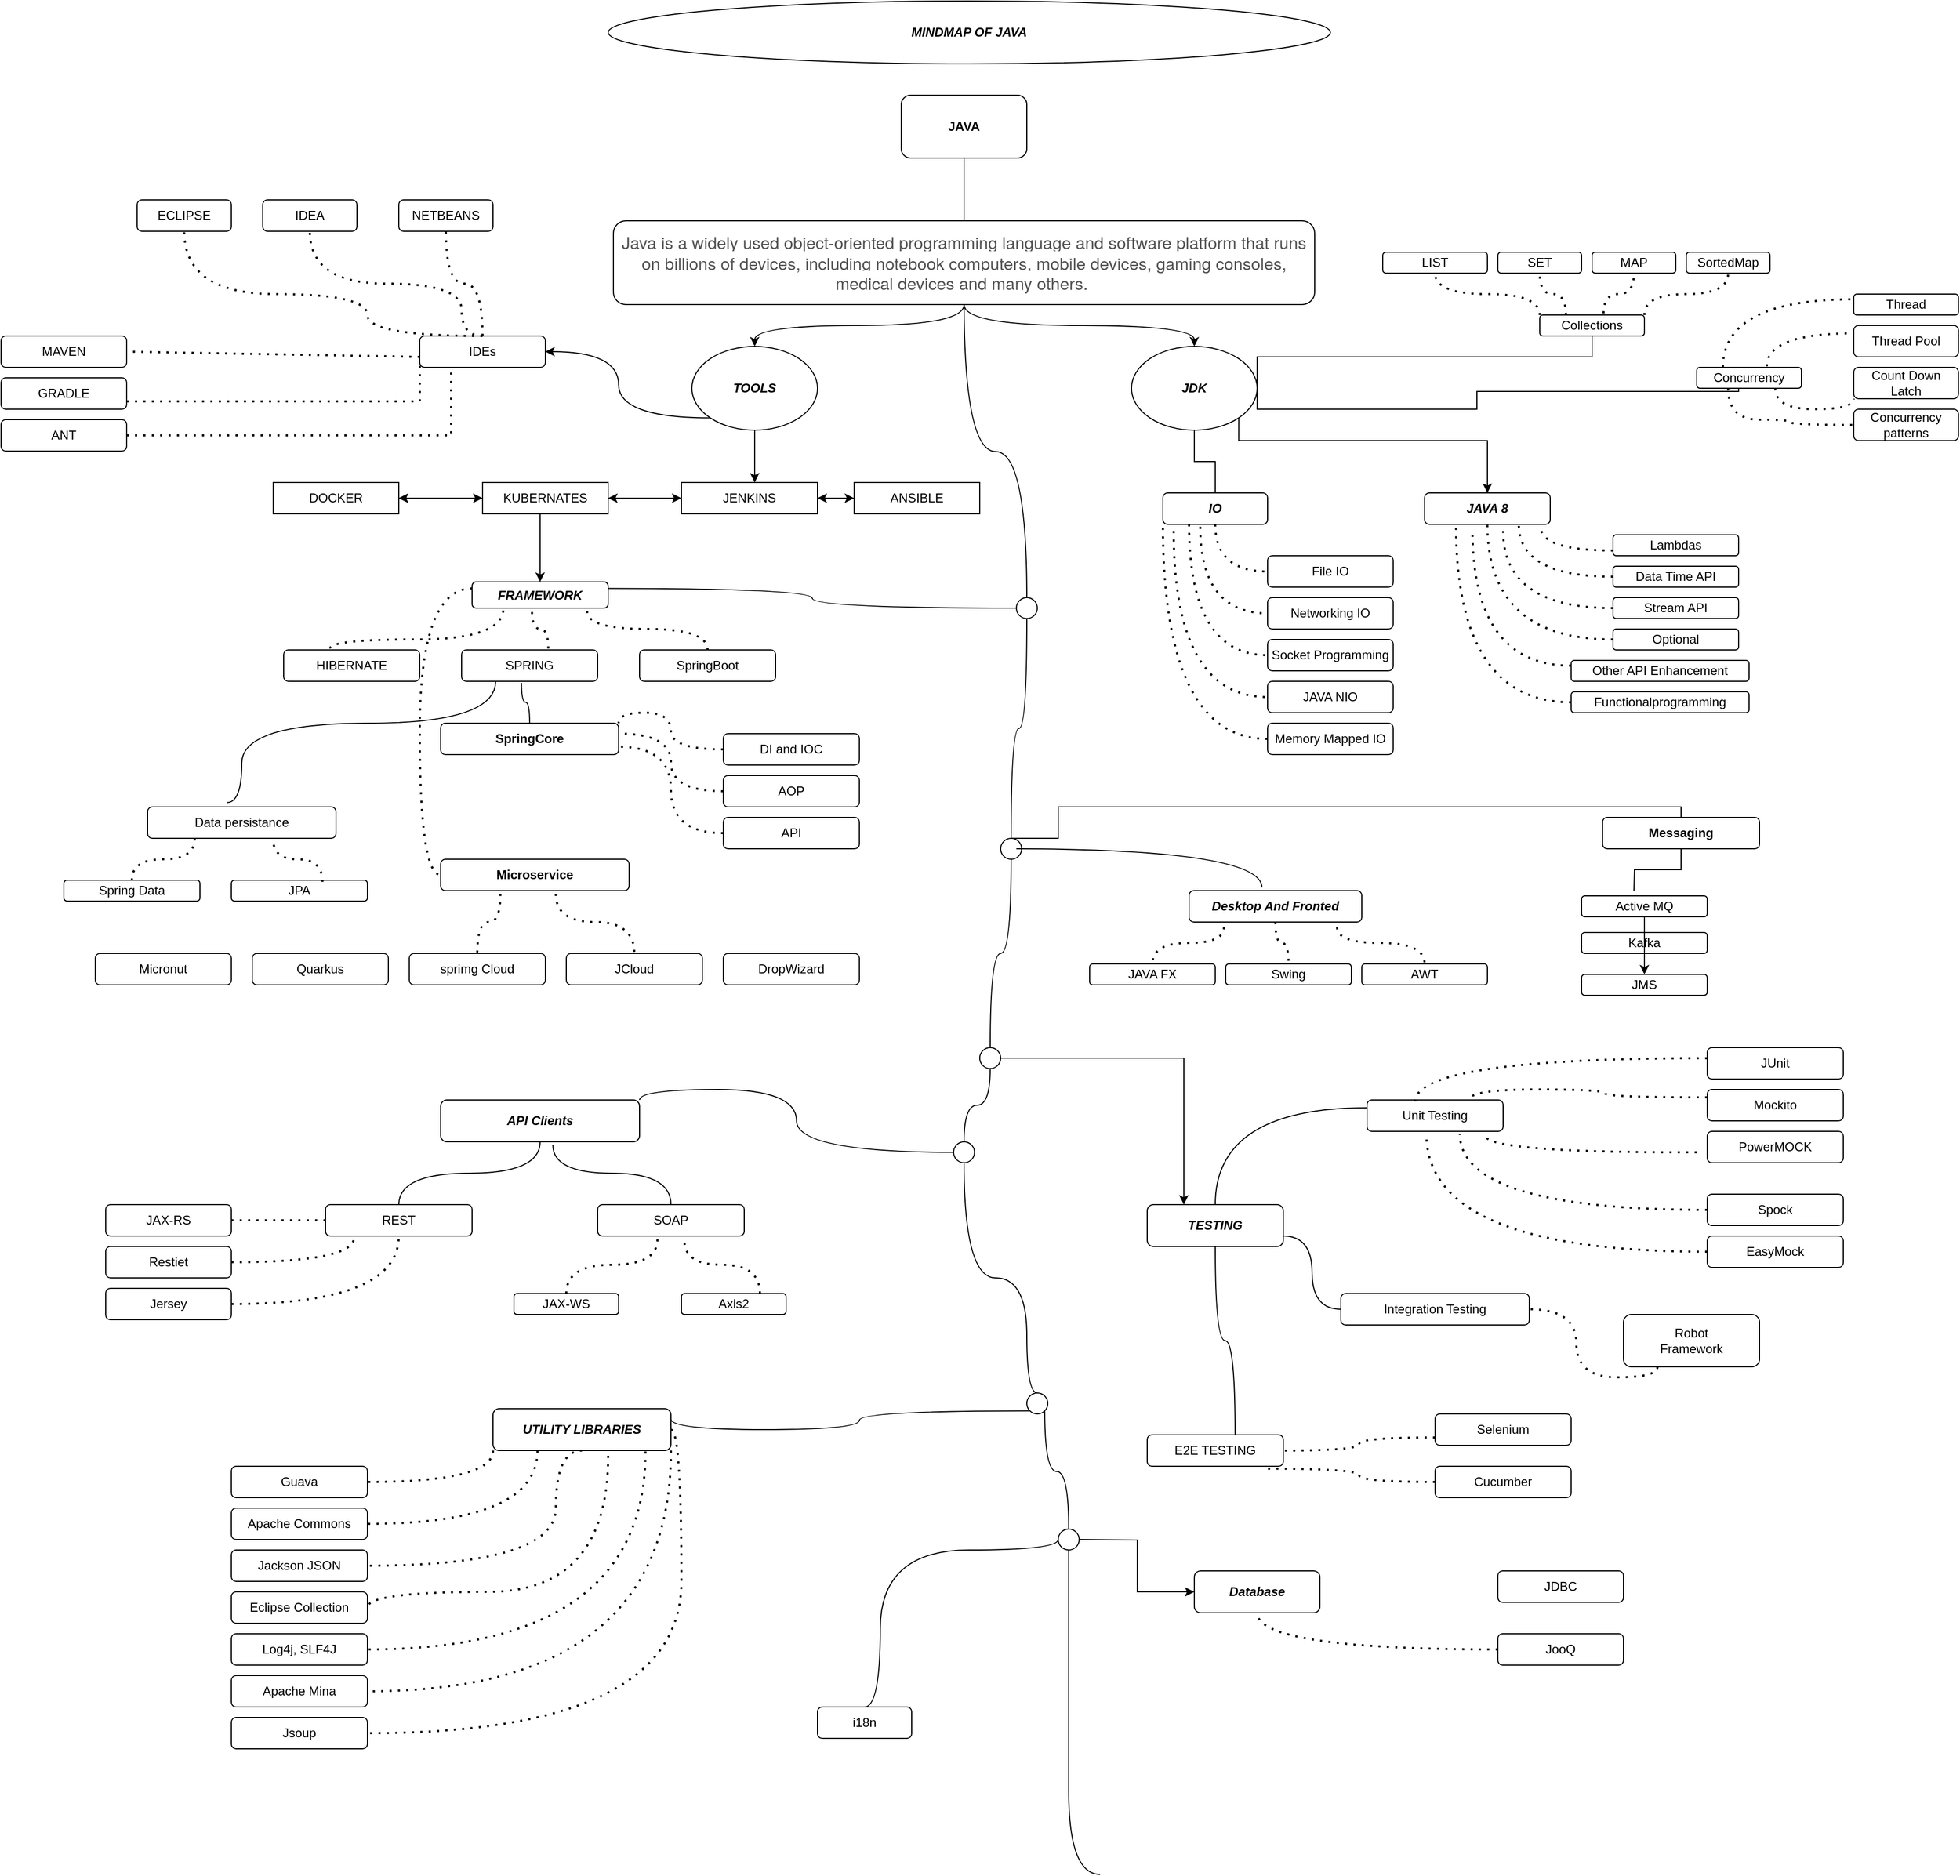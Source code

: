 <mxfile version="20.0.4" type="github">
  <diagram id="JAH1qCPmjlSjWnBzKl3C" name="Page-1">
    <mxGraphModel dx="2586" dy="764" grid="1" gridSize="10" guides="1" tooltips="1" connect="1" arrows="1" fold="1" page="1" pageScale="1" pageWidth="850" pageHeight="1100" math="0" shadow="0">
      <root>
        <mxCell id="0" />
        <mxCell id="1" parent="0" />
        <mxCell id="Q0yMT5RCZBhQiYAW3Fju-44" style="edgeStyle=orthogonalEdgeStyle;curved=1;rounded=0;orthogonalLoop=1;jettySize=auto;html=1;exitX=0.5;exitY=1;exitDx=0;exitDy=0;entryX=0.5;entryY=0;entryDx=0;entryDy=0;" parent="1" source="Q0yMT5RCZBhQiYAW3Fju-1" target="Q0yMT5RCZBhQiYAW3Fju-4" edge="1">
          <mxGeometry relative="1" as="geometry" />
        </mxCell>
        <mxCell id="Q0yMT5RCZBhQiYAW3Fju-45" style="edgeStyle=orthogonalEdgeStyle;curved=1;rounded=0;orthogonalLoop=1;jettySize=auto;html=1;exitX=0.5;exitY=1;exitDx=0;exitDy=0;entryX=0.5;entryY=0;entryDx=0;entryDy=0;" parent="1" source="Q0yMT5RCZBhQiYAW3Fju-1" target="Q0yMT5RCZBhQiYAW3Fju-5" edge="1">
          <mxGeometry relative="1" as="geometry" />
        </mxCell>
        <mxCell id="Q0yMT5RCZBhQiYAW3Fju-1" value="&lt;span style=&quot;color: rgb(82, 82, 82); font-family: &amp;quot;IBM Plex Sans&amp;quot;, ibm-plex-sans, &amp;quot;Helvetica Neue&amp;quot;, Arial, sans-serif; font-size: 16px; text-align: start; background-color: rgb(255, 255, 255);&quot;&gt;Java is a widely used object-oriented programming language and software platform that runs on billions of devices, including notebook computers, mobile devices, gaming consoles, medical devices and many others.&amp;nbsp;&lt;/span&gt;" style="rounded=1;whiteSpace=wrap;html=1;" parent="1" vertex="1">
          <mxGeometry x="75" y="230" width="670" height="80" as="geometry" />
        </mxCell>
        <mxCell id="Q0yMT5RCZBhQiYAW3Fju-2" value="&lt;b&gt;JAVA&lt;/b&gt;" style="rounded=1;whiteSpace=wrap;html=1;" parent="1" vertex="1">
          <mxGeometry x="350" y="110" width="120" height="60" as="geometry" />
        </mxCell>
        <mxCell id="Q0yMT5RCZBhQiYAW3Fju-3" value="" style="endArrow=none;html=1;rounded=0;exitX=0.5;exitY=0;exitDx=0;exitDy=0;" parent="1" source="Q0yMT5RCZBhQiYAW3Fju-1" edge="1">
          <mxGeometry width="50" height="50" relative="1" as="geometry">
            <mxPoint x="403" y="230" as="sourcePoint" />
            <mxPoint x="410" y="170" as="targetPoint" />
          </mxGeometry>
        </mxCell>
        <mxCell id="Q0yMT5RCZBhQiYAW3Fju-25" value="" style="edgeStyle=orthogonalEdgeStyle;rounded=0;orthogonalLoop=1;jettySize=auto;html=1;" parent="1" source="Q0yMT5RCZBhQiYAW3Fju-4" target="Q0yMT5RCZBhQiYAW3Fju-18" edge="1">
          <mxGeometry relative="1" as="geometry" />
        </mxCell>
        <mxCell id="Q0yMT5RCZBhQiYAW3Fju-41" style="edgeStyle=orthogonalEdgeStyle;curved=1;rounded=0;orthogonalLoop=1;jettySize=auto;html=1;exitX=0;exitY=1;exitDx=0;exitDy=0;entryX=1;entryY=0.5;entryDx=0;entryDy=0;" parent="1" source="Q0yMT5RCZBhQiYAW3Fju-4" target="Q0yMT5RCZBhQiYAW3Fju-40" edge="1">
          <mxGeometry relative="1" as="geometry" />
        </mxCell>
        <mxCell id="Q0yMT5RCZBhQiYAW3Fju-4" value="&lt;b&gt;&lt;i&gt;TOOLS&lt;/i&gt;&lt;/b&gt;" style="ellipse;whiteSpace=wrap;html=1;" parent="1" vertex="1">
          <mxGeometry x="150" y="350" width="120" height="80" as="geometry" />
        </mxCell>
        <mxCell id="lLUH3YidAdsCZCi5Clt2-50" style="edgeStyle=orthogonalEdgeStyle;rounded=0;orthogonalLoop=1;jettySize=auto;html=1;exitX=1;exitY=1;exitDx=0;exitDy=0;entryX=0.5;entryY=0;entryDx=0;entryDy=0;" parent="1" source="Q0yMT5RCZBhQiYAW3Fju-5" target="Q0yMT5RCZBhQiYAW3Fju-89" edge="1">
          <mxGeometry relative="1" as="geometry">
            <Array as="points">
              <mxPoint x="672" y="440" />
              <mxPoint x="910" y="440" />
            </Array>
          </mxGeometry>
        </mxCell>
        <mxCell id="Q0yMT5RCZBhQiYAW3Fju-5" value="&lt;i&gt;&lt;b&gt;JDK&lt;/b&gt;&lt;/i&gt;" style="ellipse;whiteSpace=wrap;html=1;" parent="1" vertex="1">
          <mxGeometry x="570" y="350" width="120" height="80" as="geometry" />
        </mxCell>
        <mxCell id="Q0yMT5RCZBhQiYAW3Fju-6" style="edgeStyle=orthogonalEdgeStyle;rounded=0;orthogonalLoop=1;jettySize=auto;html=1;exitX=0.5;exitY=0;exitDx=0;exitDy=0;" parent="1" source="Q0yMT5RCZBhQiYAW3Fju-2" target="Q0yMT5RCZBhQiYAW3Fju-2" edge="1">
          <mxGeometry relative="1" as="geometry">
            <Array as="points">
              <mxPoint x="410" y="150" />
            </Array>
          </mxGeometry>
        </mxCell>
        <mxCell id="Q0yMT5RCZBhQiYAW3Fju-20" value="" style="edgeStyle=orthogonalEdgeStyle;rounded=0;orthogonalLoop=1;jettySize=auto;html=1;" parent="1" source="Q0yMT5RCZBhQiYAW3Fju-18" target="Q0yMT5RCZBhQiYAW3Fju-19" edge="1">
          <mxGeometry relative="1" as="geometry" />
        </mxCell>
        <mxCell id="Q0yMT5RCZBhQiYAW3Fju-22" value="" style="edgeStyle=orthogonalEdgeStyle;rounded=0;orthogonalLoop=1;jettySize=auto;html=1;" parent="1" source="Q0yMT5RCZBhQiYAW3Fju-18" target="Q0yMT5RCZBhQiYAW3Fju-21" edge="1">
          <mxGeometry relative="1" as="geometry" />
        </mxCell>
        <mxCell id="Q0yMT5RCZBhQiYAW3Fju-18" value="" style="rounded=0;whiteSpace=wrap;html=1;" parent="1" vertex="1">
          <mxGeometry x="150" y="480" width="120" height="30" as="geometry" />
        </mxCell>
        <mxCell id="Q0yMT5RCZBhQiYAW3Fju-35" value="" style="edgeStyle=orthogonalEdgeStyle;rounded=0;orthogonalLoop=1;jettySize=auto;html=1;" parent="1" source="Q0yMT5RCZBhQiYAW3Fju-19" target="Q0yMT5RCZBhQiYAW3Fju-34" edge="1">
          <mxGeometry relative="1" as="geometry" />
        </mxCell>
        <mxCell id="Q0yMT5RCZBhQiYAW3Fju-19" value="ANSIBLE" style="rounded=0;whiteSpace=wrap;html=1;" parent="1" vertex="1">
          <mxGeometry x="305" y="480" width="120" height="30" as="geometry" />
        </mxCell>
        <mxCell id="Q0yMT5RCZBhQiYAW3Fju-24" value="" style="edgeStyle=orthogonalEdgeStyle;rounded=0;orthogonalLoop=1;jettySize=auto;html=1;" parent="1" source="Q0yMT5RCZBhQiYAW3Fju-21" target="Q0yMT5RCZBhQiYAW3Fju-23" edge="1">
          <mxGeometry relative="1" as="geometry" />
        </mxCell>
        <mxCell id="Q0yMT5RCZBhQiYAW3Fju-21" value="" style="rounded=0;whiteSpace=wrap;html=1;" parent="1" vertex="1">
          <mxGeometry x="-50" y="480" width="120" height="30" as="geometry" />
        </mxCell>
        <mxCell id="Q0yMT5RCZBhQiYAW3Fju-27" value="" style="edgeStyle=orthogonalEdgeStyle;rounded=0;orthogonalLoop=1;jettySize=auto;html=1;" parent="1" source="Q0yMT5RCZBhQiYAW3Fju-23" target="Q0yMT5RCZBhQiYAW3Fju-26" edge="1">
          <mxGeometry relative="1" as="geometry" />
        </mxCell>
        <mxCell id="Q0yMT5RCZBhQiYAW3Fju-23" value="" style="rounded=0;whiteSpace=wrap;html=1;" parent="1" vertex="1">
          <mxGeometry x="-250" y="480" width="120" height="30" as="geometry" />
        </mxCell>
        <mxCell id="Q0yMT5RCZBhQiYAW3Fju-29" value="" style="edgeStyle=orthogonalEdgeStyle;rounded=0;orthogonalLoop=1;jettySize=auto;html=1;" parent="1" source="Q0yMT5RCZBhQiYAW3Fju-26" target="Q0yMT5RCZBhQiYAW3Fju-28" edge="1">
          <mxGeometry relative="1" as="geometry" />
        </mxCell>
        <mxCell id="Q0yMT5RCZBhQiYAW3Fju-31" value="" style="edgeStyle=orthogonalEdgeStyle;rounded=0;orthogonalLoop=1;jettySize=auto;html=1;" parent="1" source="Q0yMT5RCZBhQiYAW3Fju-26" target="Q0yMT5RCZBhQiYAW3Fju-30" edge="1">
          <mxGeometry relative="1" as="geometry" />
        </mxCell>
        <mxCell id="Q0yMT5RCZBhQiYAW3Fju-37" value="" style="edgeStyle=orthogonalEdgeStyle;rounded=0;orthogonalLoop=1;jettySize=auto;html=1;" parent="1" source="Q0yMT5RCZBhQiYAW3Fju-26" target="Q0yMT5RCZBhQiYAW3Fju-36" edge="1">
          <mxGeometry relative="1" as="geometry" />
        </mxCell>
        <mxCell id="Q0yMT5RCZBhQiYAW3Fju-26" value="KUBERNATES" style="rounded=0;whiteSpace=wrap;html=1;" parent="1" vertex="1">
          <mxGeometry x="-50" y="480" width="120" height="30" as="geometry" />
        </mxCell>
        <mxCell id="Q0yMT5RCZBhQiYAW3Fju-28" value="DOCKER" style="rounded=0;whiteSpace=wrap;html=1;" parent="1" vertex="1">
          <mxGeometry x="-250" y="480" width="120" height="30" as="geometry" />
        </mxCell>
        <mxCell id="Q0yMT5RCZBhQiYAW3Fju-30" value="" style="rounded=0;whiteSpace=wrap;html=1;" parent="1" vertex="1">
          <mxGeometry x="150" y="480" width="120" height="30" as="geometry" />
        </mxCell>
        <mxCell id="Q0yMT5RCZBhQiYAW3Fju-34" value="JENKINS" style="rounded=0;whiteSpace=wrap;html=1;" parent="1" vertex="1">
          <mxGeometry x="140" y="480" width="130" height="30" as="geometry" />
        </mxCell>
        <mxCell id="Q0yMT5RCZBhQiYAW3Fju-36" value="JENKINS" style="rounded=0;whiteSpace=wrap;html=1;" parent="1" vertex="1">
          <mxGeometry x="140" y="480" width="130" height="30" as="geometry" />
        </mxCell>
        <mxCell id="Q0yMT5RCZBhQiYAW3Fju-40" value="IDEs" style="rounded=1;whiteSpace=wrap;html=1;" parent="1" vertex="1">
          <mxGeometry x="-110" y="340" width="120" height="30" as="geometry" />
        </mxCell>
        <mxCell id="Q0yMT5RCZBhQiYAW3Fju-51" value="ECLIPSE" style="rounded=1;whiteSpace=wrap;html=1;" parent="1" vertex="1">
          <mxGeometry x="-380" y="210" width="90" height="30" as="geometry" />
        </mxCell>
        <mxCell id="Q0yMT5RCZBhQiYAW3Fju-52" value="IDEA" style="rounded=1;whiteSpace=wrap;html=1;" parent="1" vertex="1">
          <mxGeometry x="-260" y="210" width="90" height="30" as="geometry" />
        </mxCell>
        <mxCell id="Q0yMT5RCZBhQiYAW3Fju-53" value="NETBEANS" style="rounded=1;whiteSpace=wrap;html=1;" parent="1" vertex="1">
          <mxGeometry x="-130" y="210" width="90" height="30" as="geometry" />
        </mxCell>
        <mxCell id="Q0yMT5RCZBhQiYAW3Fju-54" value="" style="endArrow=none;dashed=1;html=1;dashPattern=1 3;strokeWidth=2;rounded=0;curved=1;edgeStyle=orthogonalEdgeStyle;exitX=0.5;exitY=0;exitDx=0;exitDy=0;entryX=0.5;entryY=1;entryDx=0;entryDy=0;" parent="1" source="Q0yMT5RCZBhQiYAW3Fju-40" target="Q0yMT5RCZBhQiYAW3Fju-53" edge="1">
          <mxGeometry width="50" height="50" relative="1" as="geometry">
            <mxPoint x="60" y="360" as="sourcePoint" />
            <mxPoint y="290" as="targetPoint" />
          </mxGeometry>
        </mxCell>
        <mxCell id="Q0yMT5RCZBhQiYAW3Fju-55" value="" style="endArrow=none;dashed=1;html=1;dashPattern=1 3;strokeWidth=2;rounded=0;curved=1;edgeStyle=orthogonalEdgeStyle;entryX=0.5;entryY=1;entryDx=0;entryDy=0;exitX=0.5;exitY=0;exitDx=0;exitDy=0;" parent="1" source="Q0yMT5RCZBhQiYAW3Fju-40" target="Q0yMT5RCZBhQiYAW3Fju-52" edge="1">
          <mxGeometry width="50" height="50" relative="1" as="geometry">
            <mxPoint x="60" y="360" as="sourcePoint" />
            <mxPoint x="110" y="310" as="targetPoint" />
            <Array as="points">
              <mxPoint x="-70" y="340" />
              <mxPoint x="-70" y="290" />
              <mxPoint x="-215" y="290" />
            </Array>
          </mxGeometry>
        </mxCell>
        <mxCell id="Q0yMT5RCZBhQiYAW3Fju-56" value="" style="endArrow=none;dashed=1;html=1;dashPattern=1 3;strokeWidth=2;rounded=0;curved=1;edgeStyle=orthogonalEdgeStyle;entryX=0.5;entryY=1;entryDx=0;entryDy=0;exitX=0.5;exitY=0;exitDx=0;exitDy=0;" parent="1" source="Q0yMT5RCZBhQiYAW3Fju-40" target="Q0yMT5RCZBhQiYAW3Fju-51" edge="1">
          <mxGeometry width="50" height="50" relative="1" as="geometry">
            <mxPoint x="60" y="360" as="sourcePoint" />
            <mxPoint x="110" y="310" as="targetPoint" />
            <Array as="points">
              <mxPoint x="-160" y="340" />
              <mxPoint x="-160" y="300" />
              <mxPoint x="-335" y="300" />
            </Array>
          </mxGeometry>
        </mxCell>
        <mxCell id="Q0yMT5RCZBhQiYAW3Fju-64" value="MAVEN" style="rounded=1;whiteSpace=wrap;html=1;" parent="1" vertex="1">
          <mxGeometry x="-510" y="340" width="120" height="30" as="geometry" />
        </mxCell>
        <mxCell id="Q0yMT5RCZBhQiYAW3Fju-65" value="GRADLE" style="rounded=1;whiteSpace=wrap;html=1;" parent="1" vertex="1">
          <mxGeometry x="-510" y="380" width="120" height="30" as="geometry" />
        </mxCell>
        <mxCell id="Q0yMT5RCZBhQiYAW3Fju-66" value="ANT" style="rounded=1;whiteSpace=wrap;html=1;" parent="1" vertex="1">
          <mxGeometry x="-510" y="420" width="120" height="30" as="geometry" />
        </mxCell>
        <mxCell id="Q0yMT5RCZBhQiYAW3Fju-68" value="" style="endArrow=none;dashed=1;html=1;dashPattern=1 3;strokeWidth=2;rounded=0;entryX=1;entryY=0.5;entryDx=0;entryDy=0;" parent="1" target="Q0yMT5RCZBhQiYAW3Fju-64" edge="1">
          <mxGeometry width="50" height="50" relative="1" as="geometry">
            <mxPoint x="-110" y="360" as="sourcePoint" />
            <mxPoint x="100" y="280" as="targetPoint" />
          </mxGeometry>
        </mxCell>
        <mxCell id="Q0yMT5RCZBhQiYAW3Fju-69" value="" style="endArrow=none;dashed=1;html=1;dashPattern=1 3;strokeWidth=2;rounded=0;edgeStyle=orthogonalEdgeStyle;entryX=0;entryY=0.75;entryDx=0;entryDy=0;exitX=1;exitY=0.75;exitDx=0;exitDy=0;" parent="1" source="Q0yMT5RCZBhQiYAW3Fju-65" target="Q0yMT5RCZBhQiYAW3Fju-40" edge="1">
          <mxGeometry width="50" height="50" relative="1" as="geometry">
            <mxPoint x="50" y="330" as="sourcePoint" />
            <mxPoint x="100" y="280" as="targetPoint" />
            <Array as="points">
              <mxPoint x="-110" y="403" />
            </Array>
          </mxGeometry>
        </mxCell>
        <mxCell id="Q0yMT5RCZBhQiYAW3Fju-70" value="" style="endArrow=none;dashed=1;html=1;dashPattern=1 3;strokeWidth=2;rounded=0;edgeStyle=orthogonalEdgeStyle;exitX=1;exitY=0.5;exitDx=0;exitDy=0;entryX=0.25;entryY=1;entryDx=0;entryDy=0;" parent="1" source="Q0yMT5RCZBhQiYAW3Fju-66" target="Q0yMT5RCZBhQiYAW3Fju-40" edge="1">
          <mxGeometry width="50" height="50" relative="1" as="geometry">
            <mxPoint x="50" y="330" as="sourcePoint" />
            <mxPoint x="100" y="280" as="targetPoint" />
          </mxGeometry>
        </mxCell>
        <mxCell id="Q0yMT5RCZBhQiYAW3Fju-71" value="Collections" style="rounded=1;whiteSpace=wrap;html=1;" parent="1" vertex="1">
          <mxGeometry x="960" y="320" width="100" height="20" as="geometry" />
        </mxCell>
        <mxCell id="Q0yMT5RCZBhQiYAW3Fju-72" value="LIST" style="rounded=1;whiteSpace=wrap;html=1;" parent="1" vertex="1">
          <mxGeometry x="810" y="260" width="100" height="20" as="geometry" />
        </mxCell>
        <mxCell id="Q0yMT5RCZBhQiYAW3Fju-73" value="SET" style="rounded=1;whiteSpace=wrap;html=1;" parent="1" vertex="1">
          <mxGeometry x="920" y="260" width="80" height="20" as="geometry" />
        </mxCell>
        <mxCell id="Q0yMT5RCZBhQiYAW3Fju-74" value="MAP" style="rounded=1;whiteSpace=wrap;html=1;" parent="1" vertex="1">
          <mxGeometry x="1010" y="260" width="80" height="20" as="geometry" />
        </mxCell>
        <mxCell id="Q0yMT5RCZBhQiYAW3Fju-75" value="SortedMap" style="rounded=1;whiteSpace=wrap;html=1;" parent="1" vertex="1">
          <mxGeometry x="1100" y="260" width="80" height="20" as="geometry" />
        </mxCell>
        <mxCell id="Q0yMT5RCZBhQiYAW3Fju-76" value="Concurrency" style="rounded=1;whiteSpace=wrap;html=1;" parent="1" vertex="1">
          <mxGeometry x="1110" y="370" width="100" height="20" as="geometry" />
        </mxCell>
        <mxCell id="Q0yMT5RCZBhQiYAW3Fju-77" value="Thread" style="rounded=1;whiteSpace=wrap;html=1;" parent="1" vertex="1">
          <mxGeometry x="1260" y="300" width="100" height="20" as="geometry" />
        </mxCell>
        <mxCell id="Q0yMT5RCZBhQiYAW3Fju-78" value="Thread Pool" style="rounded=1;whiteSpace=wrap;html=1;" parent="1" vertex="1">
          <mxGeometry x="1260" y="330" width="100" height="30" as="geometry" />
        </mxCell>
        <mxCell id="Q0yMT5RCZBhQiYAW3Fju-79" value="Count Down Latch" style="rounded=1;whiteSpace=wrap;html=1;" parent="1" vertex="1">
          <mxGeometry x="1260" y="370" width="100" height="30" as="geometry" />
        </mxCell>
        <mxCell id="Q0yMT5RCZBhQiYAW3Fju-80" value="Concurrency patterns" style="rounded=1;whiteSpace=wrap;html=1;" parent="1" vertex="1">
          <mxGeometry x="1260" y="410" width="100" height="30" as="geometry" />
        </mxCell>
        <mxCell id="Q0yMT5RCZBhQiYAW3Fju-81" value="IO" style="rounded=1;whiteSpace=wrap;html=1;fontStyle=3" parent="1" vertex="1">
          <mxGeometry x="600" y="490" width="100" height="30" as="geometry" />
        </mxCell>
        <mxCell id="Q0yMT5RCZBhQiYAW3Fju-82" value="File IO" style="rounded=1;whiteSpace=wrap;html=1;" parent="1" vertex="1">
          <mxGeometry x="700" y="550" width="120" height="30" as="geometry" />
        </mxCell>
        <mxCell id="Q0yMT5RCZBhQiYAW3Fju-83" value="Networking IO" style="rounded=1;whiteSpace=wrap;html=1;" parent="1" vertex="1">
          <mxGeometry x="700" y="590" width="120" height="30" as="geometry" />
        </mxCell>
        <mxCell id="Q0yMT5RCZBhQiYAW3Fju-84" value="Socket Programming" style="rounded=1;whiteSpace=wrap;html=1;" parent="1" vertex="1">
          <mxGeometry x="700" y="630" width="120" height="30" as="geometry" />
        </mxCell>
        <mxCell id="Q0yMT5RCZBhQiYAW3Fju-85" value="JAVA NIO" style="rounded=1;whiteSpace=wrap;html=1;" parent="1" vertex="1">
          <mxGeometry x="700" y="670" width="120" height="30" as="geometry" />
        </mxCell>
        <mxCell id="Q0yMT5RCZBhQiYAW3Fju-88" value="Memory Mapped IO" style="rounded=1;whiteSpace=wrap;html=1;" parent="1" vertex="1">
          <mxGeometry x="700" y="710" width="120" height="30" as="geometry" />
        </mxCell>
        <mxCell id="Q0yMT5RCZBhQiYAW3Fju-89" value="&lt;b&gt;&lt;i&gt;JAVA 8&lt;/i&gt;&lt;/b&gt;" style="rounded=1;whiteSpace=wrap;html=1;" parent="1" vertex="1">
          <mxGeometry x="850" y="490" width="120" height="30" as="geometry" />
        </mxCell>
        <mxCell id="Q0yMT5RCZBhQiYAW3Fju-90" value="Functionalprogramming" style="rounded=1;whiteSpace=wrap;html=1;" parent="1" vertex="1">
          <mxGeometry x="990" y="680" width="170" height="20" as="geometry" />
        </mxCell>
        <mxCell id="Q0yMT5RCZBhQiYAW3Fju-91" value="Other API Enhancement" style="rounded=1;whiteSpace=wrap;html=1;" parent="1" vertex="1">
          <mxGeometry x="990" y="650" width="170" height="20" as="geometry" />
        </mxCell>
        <mxCell id="Q0yMT5RCZBhQiYAW3Fju-92" value="Optional" style="rounded=1;whiteSpace=wrap;html=1;" parent="1" vertex="1">
          <mxGeometry x="1030" y="620" width="120" height="20" as="geometry" />
        </mxCell>
        <mxCell id="Q0yMT5RCZBhQiYAW3Fju-93" value="Stream API" style="rounded=1;whiteSpace=wrap;html=1;" parent="1" vertex="1">
          <mxGeometry x="1030" y="590" width="120" height="20" as="geometry" />
        </mxCell>
        <mxCell id="Q0yMT5RCZBhQiYAW3Fju-94" value="Data Time API" style="rounded=1;whiteSpace=wrap;html=1;" parent="1" vertex="1">
          <mxGeometry x="1030" y="560" width="120" height="20" as="geometry" />
        </mxCell>
        <mxCell id="Q0yMT5RCZBhQiYAW3Fju-95" value="Lambdas" style="rounded=1;whiteSpace=wrap;html=1;" parent="1" vertex="1">
          <mxGeometry x="1030" y="530" width="120" height="20" as="geometry" />
        </mxCell>
        <mxCell id="Q0yMT5RCZBhQiYAW3Fju-99" value="&lt;b&gt;&lt;i&gt;FRAMEWORK&lt;/i&gt;&lt;/b&gt;" style="rounded=1;whiteSpace=wrap;html=1;" parent="1" vertex="1">
          <mxGeometry x="-60" y="575" width="130" height="25" as="geometry" />
        </mxCell>
        <mxCell id="Q0yMT5RCZBhQiYAW3Fju-100" value="" style="endArrow=classic;html=1;rounded=0;entryX=0.5;entryY=0;entryDx=0;entryDy=0;" parent="1" target="Q0yMT5RCZBhQiYAW3Fju-99" edge="1">
          <mxGeometry width="50" height="50" relative="1" as="geometry">
            <mxPoint x="5" y="510" as="sourcePoint" />
            <mxPoint x="5" y="520" as="targetPoint" />
          </mxGeometry>
        </mxCell>
        <mxCell id="Q0yMT5RCZBhQiYAW3Fju-102" value="HIBERNATE" style="rounded=1;whiteSpace=wrap;html=1;" parent="1" vertex="1">
          <mxGeometry x="-240" y="640" width="130" height="30" as="geometry" />
        </mxCell>
        <mxCell id="Q0yMT5RCZBhQiYAW3Fju-103" value="SpringBoot" style="rounded=1;whiteSpace=wrap;html=1;" parent="1" vertex="1">
          <mxGeometry x="100" y="640" width="130" height="30" as="geometry" />
        </mxCell>
        <mxCell id="Q0yMT5RCZBhQiYAW3Fju-104" value="SPRING" style="rounded=1;whiteSpace=wrap;html=1;" parent="1" vertex="1">
          <mxGeometry x="-70" y="640" width="130" height="30" as="geometry" />
        </mxCell>
        <mxCell id="Q0yMT5RCZBhQiYAW3Fju-106" value="&lt;b&gt;SpringCore&lt;/b&gt;" style="rounded=1;whiteSpace=wrap;html=1;" parent="1" vertex="1">
          <mxGeometry x="-90" y="710" width="170" height="30" as="geometry" />
        </mxCell>
        <mxCell id="Q0yMT5RCZBhQiYAW3Fju-107" value="AOP" style="rounded=1;whiteSpace=wrap;html=1;" parent="1" vertex="1">
          <mxGeometry x="180" y="760" width="130" height="30" as="geometry" />
        </mxCell>
        <mxCell id="Q0yMT5RCZBhQiYAW3Fju-108" value="API" style="rounded=1;whiteSpace=wrap;html=1;" parent="1" vertex="1">
          <mxGeometry x="180" y="800" width="130" height="30" as="geometry" />
        </mxCell>
        <mxCell id="Q0yMT5RCZBhQiYAW3Fju-109" value="DI and IOC" style="rounded=1;whiteSpace=wrap;html=1;" parent="1" vertex="1">
          <mxGeometry x="180" y="720" width="130" height="30" as="geometry" />
        </mxCell>
        <mxCell id="Q0yMT5RCZBhQiYAW3Fju-110" value="&lt;b&gt;Microservice&lt;/b&gt;" style="rounded=1;whiteSpace=wrap;html=1;align=center;" parent="1" vertex="1">
          <mxGeometry x="-90" y="840" width="180" height="30" as="geometry" />
        </mxCell>
        <mxCell id="Q0yMT5RCZBhQiYAW3Fju-111" value="Data persistance" style="rounded=1;whiteSpace=wrap;html=1;" parent="1" vertex="1">
          <mxGeometry x="-370" y="790" width="180" height="30" as="geometry" />
        </mxCell>
        <mxCell id="Q0yMT5RCZBhQiYAW3Fju-113" value="JPA" style="rounded=1;whiteSpace=wrap;html=1;" parent="1" vertex="1">
          <mxGeometry x="-290" y="860" width="130" height="20" as="geometry" />
        </mxCell>
        <mxCell id="Q0yMT5RCZBhQiYAW3Fju-114" value="Spring Data" style="rounded=1;whiteSpace=wrap;html=1;" parent="1" vertex="1">
          <mxGeometry x="-450" y="860" width="130" height="20" as="geometry" />
        </mxCell>
        <mxCell id="Q0yMT5RCZBhQiYAW3Fju-117" value="DropWizard" style="rounded=1;whiteSpace=wrap;html=1;" parent="1" vertex="1">
          <mxGeometry x="180" y="930" width="130" height="30" as="geometry" />
        </mxCell>
        <mxCell id="Q0yMT5RCZBhQiYAW3Fju-119" value="sprimg Cloud" style="rounded=1;whiteSpace=wrap;html=1;" parent="1" vertex="1">
          <mxGeometry x="-120" y="930" width="130" height="30" as="geometry" />
        </mxCell>
        <mxCell id="Q0yMT5RCZBhQiYAW3Fju-120" value="Quarkus" style="rounded=1;whiteSpace=wrap;html=1;" parent="1" vertex="1">
          <mxGeometry x="-270" y="930" width="130" height="30" as="geometry" />
        </mxCell>
        <mxCell id="Q0yMT5RCZBhQiYAW3Fju-121" value="Micronut" style="rounded=1;whiteSpace=wrap;html=1;" parent="1" vertex="1">
          <mxGeometry x="-420" y="930" width="130" height="30" as="geometry" />
        </mxCell>
        <mxCell id="Q0yMT5RCZBhQiYAW3Fju-124" value="JCloud" style="rounded=1;whiteSpace=wrap;html=1;" parent="1" vertex="1">
          <mxGeometry x="30" y="930" width="130" height="30" as="geometry" />
        </mxCell>
        <mxCell id="Q0yMT5RCZBhQiYAW3Fju-125" value="&lt;b&gt;&lt;i&gt;Desktop And Fronted&lt;/i&gt;&lt;/b&gt;" style="rounded=1;whiteSpace=wrap;html=1;" parent="1" vertex="1">
          <mxGeometry x="625" y="870" width="165" height="30" as="geometry" />
        </mxCell>
        <mxCell id="Q0yMT5RCZBhQiYAW3Fju-126" value="JAVA FX" style="rounded=1;whiteSpace=wrap;html=1;" parent="1" vertex="1">
          <mxGeometry x="530" y="940" width="120" height="20" as="geometry" />
        </mxCell>
        <mxCell id="Q0yMT5RCZBhQiYAW3Fju-127" value="AWT" style="rounded=1;whiteSpace=wrap;html=1;" parent="1" vertex="1">
          <mxGeometry x="790" y="940" width="120" height="20" as="geometry" />
        </mxCell>
        <mxCell id="Q0yMT5RCZBhQiYAW3Fju-128" value="Swing" style="rounded=1;whiteSpace=wrap;html=1;" parent="1" vertex="1">
          <mxGeometry x="660" y="940" width="120" height="20" as="geometry" />
        </mxCell>
        <mxCell id="Q0yMT5RCZBhQiYAW3Fju-129" value="&lt;b&gt;Messaging&lt;/b&gt;" style="rounded=1;whiteSpace=wrap;html=1;" parent="1" vertex="1">
          <mxGeometry x="1020" y="800" width="150" height="30" as="geometry" />
        </mxCell>
        <mxCell id="Q0yMT5RCZBhQiYAW3Fju-131" value="Kafka" style="rounded=1;whiteSpace=wrap;html=1;" parent="1" vertex="1">
          <mxGeometry x="1000" y="910" width="120" height="20" as="geometry" />
        </mxCell>
        <mxCell id="Q0yMT5RCZBhQiYAW3Fju-134" value="JMS" style="rounded=1;whiteSpace=wrap;html=1;" parent="1" vertex="1">
          <mxGeometry x="1000" y="950" width="120" height="20" as="geometry" />
        </mxCell>
        <mxCell id="Q0yMT5RCZBhQiYAW3Fju-136" value="Active MQ" style="rounded=1;whiteSpace=wrap;html=1;" parent="1" vertex="1">
          <mxGeometry x="1000" y="875" width="120" height="20" as="geometry" />
        </mxCell>
        <mxCell id="lLUH3YidAdsCZCi5Clt2-2" value="&lt;b&gt;&lt;i&gt;API Clients&lt;/i&gt;&lt;/b&gt;" style="rounded=1;whiteSpace=wrap;html=1;" parent="1" vertex="1">
          <mxGeometry x="-90" y="1070" width="190" height="40" as="geometry" />
        </mxCell>
        <mxCell id="lLUH3YidAdsCZCi5Clt2-3" value="REST" style="rounded=1;whiteSpace=wrap;html=1;" parent="1" vertex="1">
          <mxGeometry x="-200" y="1170" width="140" height="30" as="geometry" />
        </mxCell>
        <mxCell id="lLUH3YidAdsCZCi5Clt2-4" value="SOAP" style="rounded=1;whiteSpace=wrap;html=1;" parent="1" vertex="1">
          <mxGeometry x="60" y="1170" width="140" height="30" as="geometry" />
        </mxCell>
        <mxCell id="lLUH3YidAdsCZCi5Clt2-5" value="Jersey" style="rounded=1;whiteSpace=wrap;html=1;" parent="1" vertex="1">
          <mxGeometry x="-410" y="1250" width="120" height="30" as="geometry" />
        </mxCell>
        <mxCell id="lLUH3YidAdsCZCi5Clt2-6" value="Restiet" style="rounded=1;whiteSpace=wrap;html=1;" parent="1" vertex="1">
          <mxGeometry x="-410" y="1210" width="120" height="30" as="geometry" />
        </mxCell>
        <mxCell id="lLUH3YidAdsCZCi5Clt2-7" value="JAX-RS" style="rounded=1;whiteSpace=wrap;html=1;" parent="1" vertex="1">
          <mxGeometry x="-410" y="1170" width="120" height="30" as="geometry" />
        </mxCell>
        <mxCell id="lLUH3YidAdsCZCi5Clt2-10" value="JAX-WS" style="rounded=1;whiteSpace=wrap;html=1;" parent="1" vertex="1">
          <mxGeometry x="-20" y="1255" width="100" height="20" as="geometry" />
        </mxCell>
        <mxCell id="lLUH3YidAdsCZCi5Clt2-11" value="Axis2" style="rounded=1;whiteSpace=wrap;html=1;" parent="1" vertex="1">
          <mxGeometry x="140" y="1255" width="100" height="20" as="geometry" />
        </mxCell>
        <mxCell id="lLUH3YidAdsCZCi5Clt2-13" value="&lt;b&gt;&lt;i&gt;TESTING&lt;/i&gt;&lt;/b&gt;" style="rounded=1;whiteSpace=wrap;html=1;" parent="1" vertex="1">
          <mxGeometry x="585" y="1170" width="130" height="40" as="geometry" />
        </mxCell>
        <mxCell id="lLUH3YidAdsCZCi5Clt2-14" value="Unit Testing" style="rounded=1;whiteSpace=wrap;html=1;" parent="1" vertex="1">
          <mxGeometry x="795" y="1070" width="130" height="30" as="geometry" />
        </mxCell>
        <mxCell id="lLUH3YidAdsCZCi5Clt2-15" value="EasyMock" style="rounded=1;whiteSpace=wrap;html=1;" parent="1" vertex="1">
          <mxGeometry x="1120" y="1200" width="130" height="30" as="geometry" />
        </mxCell>
        <mxCell id="lLUH3YidAdsCZCi5Clt2-16" value="Spock" style="rounded=1;whiteSpace=wrap;html=1;" parent="1" vertex="1">
          <mxGeometry x="1120" y="1160" width="130" height="30" as="geometry" />
        </mxCell>
        <mxCell id="lLUH3YidAdsCZCi5Clt2-17" value="PowerMOCK" style="rounded=1;whiteSpace=wrap;html=1;" parent="1" vertex="1">
          <mxGeometry x="1120" y="1100" width="130" height="30" as="geometry" />
        </mxCell>
        <mxCell id="lLUH3YidAdsCZCi5Clt2-18" value="Mockito" style="rounded=1;whiteSpace=wrap;html=1;" parent="1" vertex="1">
          <mxGeometry x="1120" y="1060" width="130" height="30" as="geometry" />
        </mxCell>
        <mxCell id="lLUH3YidAdsCZCi5Clt2-19" value="JUnit" style="rounded=1;whiteSpace=wrap;html=1;" parent="1" vertex="1">
          <mxGeometry x="1120" y="1020" width="130" height="30" as="geometry" />
        </mxCell>
        <mxCell id="lLUH3YidAdsCZCi5Clt2-20" value="Robot&lt;br&gt;Framework" style="rounded=1;whiteSpace=wrap;html=1;" parent="1" vertex="1">
          <mxGeometry x="1040" y="1275" width="130" height="50" as="geometry" />
        </mxCell>
        <mxCell id="lLUH3YidAdsCZCi5Clt2-21" value="Integration Testing" style="rounded=1;whiteSpace=wrap;html=1;" parent="1" vertex="1">
          <mxGeometry x="770" y="1255" width="180" height="30" as="geometry" />
        </mxCell>
        <mxCell id="lLUH3YidAdsCZCi5Clt2-23" value="Cucumber" style="rounded=1;whiteSpace=wrap;html=1;" parent="1" vertex="1">
          <mxGeometry x="860" y="1420" width="130" height="30" as="geometry" />
        </mxCell>
        <mxCell id="lLUH3YidAdsCZCi5Clt2-24" value="Selenium" style="rounded=1;whiteSpace=wrap;html=1;" parent="1" vertex="1">
          <mxGeometry x="860" y="1370" width="130" height="30" as="geometry" />
        </mxCell>
        <mxCell id="lLUH3YidAdsCZCi5Clt2-25" value="E2E TESTING" style="rounded=1;whiteSpace=wrap;html=1;" parent="1" vertex="1">
          <mxGeometry x="585" y="1390" width="130" height="30" as="geometry" />
        </mxCell>
        <mxCell id="lLUH3YidAdsCZCi5Clt2-26" value="&lt;b&gt;&lt;i&gt;UTILITY LIBRARIES&lt;/i&gt;&lt;/b&gt;" style="rounded=1;whiteSpace=wrap;html=1;" parent="1" vertex="1">
          <mxGeometry x="-40" y="1365" width="170" height="40" as="geometry" />
        </mxCell>
        <mxCell id="lLUH3YidAdsCZCi5Clt2-27" value="Guava" style="rounded=1;whiteSpace=wrap;html=1;" parent="1" vertex="1">
          <mxGeometry x="-290" y="1420" width="130" height="30" as="geometry" />
        </mxCell>
        <mxCell id="lLUH3YidAdsCZCi5Clt2-28" value="Apache Commons" style="rounded=1;whiteSpace=wrap;html=1;" parent="1" vertex="1">
          <mxGeometry x="-290" y="1460" width="130" height="30" as="geometry" />
        </mxCell>
        <mxCell id="lLUH3YidAdsCZCi5Clt2-29" value="Jackson JSON" style="rounded=1;whiteSpace=wrap;html=1;" parent="1" vertex="1">
          <mxGeometry x="-290" y="1500" width="130" height="30" as="geometry" />
        </mxCell>
        <mxCell id="lLUH3YidAdsCZCi5Clt2-30" value="i18n" style="rounded=1;whiteSpace=wrap;html=1;" parent="1" vertex="1">
          <mxGeometry x="270" y="1650" width="90" height="30" as="geometry" />
        </mxCell>
        <mxCell id="lLUH3YidAdsCZCi5Clt2-31" value="Jsoup" style="rounded=1;whiteSpace=wrap;html=1;" parent="1" vertex="1">
          <mxGeometry x="-290" y="1660" width="130" height="30" as="geometry" />
        </mxCell>
        <mxCell id="lLUH3YidAdsCZCi5Clt2-32" value="Apache Mina" style="rounded=1;whiteSpace=wrap;html=1;" parent="1" vertex="1">
          <mxGeometry x="-290" y="1620" width="130" height="30" as="geometry" />
        </mxCell>
        <mxCell id="lLUH3YidAdsCZCi5Clt2-33" value="Eclipse Collection" style="rounded=1;whiteSpace=wrap;html=1;" parent="1" vertex="1">
          <mxGeometry x="-290" y="1540" width="130" height="30" as="geometry" />
        </mxCell>
        <mxCell id="lLUH3YidAdsCZCi5Clt2-34" value="Log4j, SLF4J" style="rounded=1;whiteSpace=wrap;html=1;" parent="1" vertex="1">
          <mxGeometry x="-290" y="1580" width="130" height="30" as="geometry" />
        </mxCell>
        <mxCell id="lLUH3YidAdsCZCi5Clt2-39" value="&lt;b&gt;&lt;i&gt;Database&lt;/i&gt;&lt;/b&gt;" style="rounded=1;whiteSpace=wrap;html=1;" parent="1" vertex="1">
          <mxGeometry x="630" y="1520" width="120" height="40" as="geometry" />
        </mxCell>
        <mxCell id="lLUH3YidAdsCZCi5Clt2-40" value="JooQ" style="rounded=1;whiteSpace=wrap;html=1;" parent="1" vertex="1">
          <mxGeometry x="920" y="1580" width="120" height="30" as="geometry" />
        </mxCell>
        <mxCell id="lLUH3YidAdsCZCi5Clt2-41" value="JDBC" style="rounded=1;whiteSpace=wrap;html=1;" parent="1" vertex="1">
          <mxGeometry x="920" y="1520" width="120" height="30" as="geometry" />
        </mxCell>
        <mxCell id="lLUH3YidAdsCZCi5Clt2-42" value="" style="endArrow=none;dashed=1;html=1;dashPattern=1 3;strokeWidth=2;rounded=0;edgeStyle=orthogonalEdgeStyle;curved=1;entryX=0.5;entryY=1;entryDx=0;entryDy=0;exitX=0;exitY=0;exitDx=0;exitDy=0;" parent="1" source="Q0yMT5RCZBhQiYAW3Fju-71" target="Q0yMT5RCZBhQiYAW3Fju-72" edge="1">
          <mxGeometry width="50" height="50" relative="1" as="geometry">
            <mxPoint x="810" y="370" as="sourcePoint" />
            <mxPoint x="860" y="320" as="targetPoint" />
          </mxGeometry>
        </mxCell>
        <mxCell id="lLUH3YidAdsCZCi5Clt2-43" value="" style="endArrow=none;dashed=1;html=1;dashPattern=1 3;strokeWidth=2;rounded=0;curved=1;edgeStyle=orthogonalEdgeStyle;entryX=0.5;entryY=1;entryDx=0;entryDy=0;exitX=0.25;exitY=0;exitDx=0;exitDy=0;" parent="1" source="Q0yMT5RCZBhQiYAW3Fju-71" target="Q0yMT5RCZBhQiYAW3Fju-73" edge="1">
          <mxGeometry width="50" height="50" relative="1" as="geometry">
            <mxPoint x="810" y="370" as="sourcePoint" />
            <mxPoint x="860" y="320" as="targetPoint" />
          </mxGeometry>
        </mxCell>
        <mxCell id="lLUH3YidAdsCZCi5Clt2-44" value="" style="endArrow=none;dashed=1;html=1;dashPattern=1 3;strokeWidth=2;rounded=0;curved=1;edgeStyle=orthogonalEdgeStyle;entryX=0.5;entryY=1;entryDx=0;entryDy=0;exitX=0.61;exitY=-0.083;exitDx=0;exitDy=0;exitPerimeter=0;" parent="1" source="Q0yMT5RCZBhQiYAW3Fju-71" target="Q0yMT5RCZBhQiYAW3Fju-74" edge="1">
          <mxGeometry width="50" height="50" relative="1" as="geometry">
            <mxPoint x="810" y="370" as="sourcePoint" />
            <mxPoint x="860" y="320" as="targetPoint" />
          </mxGeometry>
        </mxCell>
        <mxCell id="lLUH3YidAdsCZCi5Clt2-45" value="" style="endArrow=none;dashed=1;html=1;dashPattern=1 3;strokeWidth=2;rounded=0;curved=1;edgeStyle=orthogonalEdgeStyle;entryX=0.5;entryY=1;entryDx=0;entryDy=0;exitX=1;exitY=0;exitDx=0;exitDy=0;" parent="1" source="Q0yMT5RCZBhQiYAW3Fju-71" target="Q0yMT5RCZBhQiYAW3Fju-75" edge="1">
          <mxGeometry width="50" height="50" relative="1" as="geometry">
            <mxPoint x="810" y="370" as="sourcePoint" />
            <mxPoint x="860" y="320" as="targetPoint" />
          </mxGeometry>
        </mxCell>
        <mxCell id="lLUH3YidAdsCZCi5Clt2-46" value="" style="endArrow=none;html=1;rounded=0;edgeStyle=orthogonalEdgeStyle;entryX=0.5;entryY=1;entryDx=0;entryDy=0;exitX=1;exitY=0.5;exitDx=0;exitDy=0;" parent="1" source="Q0yMT5RCZBhQiYAW3Fju-5" target="Q0yMT5RCZBhQiYAW3Fju-71" edge="1">
          <mxGeometry width="50" height="50" relative="1" as="geometry">
            <mxPoint x="810" y="370" as="sourcePoint" />
            <mxPoint x="860" y="320" as="targetPoint" />
            <Array as="points">
              <mxPoint x="690" y="360" />
              <mxPoint x="1010" y="360" />
            </Array>
          </mxGeometry>
        </mxCell>
        <mxCell id="lLUH3YidAdsCZCi5Clt2-47" value="" style="endArrow=none;html=1;rounded=0;edgeStyle=orthogonalEdgeStyle;" parent="1" edge="1">
          <mxGeometry width="50" height="50" relative="1" as="geometry">
            <mxPoint x="690" y="390" as="sourcePoint" />
            <mxPoint x="1150" y="390" as="targetPoint" />
            <Array as="points">
              <mxPoint x="690" y="410" />
              <mxPoint x="900" y="410" />
              <mxPoint x="900" y="393" />
            </Array>
          </mxGeometry>
        </mxCell>
        <mxCell id="lLUH3YidAdsCZCi5Clt2-48" value="" style="endArrow=none;html=1;rounded=0;edgeStyle=orthogonalEdgeStyle;exitX=0.5;exitY=1;exitDx=0;exitDy=0;entryX=0.5;entryY=0;entryDx=0;entryDy=0;" parent="1" source="Q0yMT5RCZBhQiYAW3Fju-5" target="Q0yMT5RCZBhQiYAW3Fju-81" edge="1">
          <mxGeometry width="50" height="50" relative="1" as="geometry">
            <mxPoint x="810" y="370" as="sourcePoint" />
            <mxPoint x="860" y="320" as="targetPoint" />
          </mxGeometry>
        </mxCell>
        <mxCell id="lLUH3YidAdsCZCi5Clt2-51" value="" style="endArrow=none;dashed=1;html=1;dashPattern=1 3;strokeWidth=2;rounded=0;edgeStyle=orthogonalEdgeStyle;curved=1;entryX=0;entryY=0.25;entryDx=0;entryDy=0;exitX=0.25;exitY=0;exitDx=0;exitDy=0;" parent="1" source="Q0yMT5RCZBhQiYAW3Fju-76" target="Q0yMT5RCZBhQiYAW3Fju-77" edge="1">
          <mxGeometry width="50" height="50" relative="1" as="geometry">
            <mxPoint x="1130" y="360" as="sourcePoint" />
            <mxPoint x="1200" y="300" as="targetPoint" />
          </mxGeometry>
        </mxCell>
        <mxCell id="lLUH3YidAdsCZCi5Clt2-52" value="" style="endArrow=none;dashed=1;html=1;dashPattern=1 3;strokeWidth=2;rounded=0;curved=1;edgeStyle=orthogonalEdgeStyle;entryX=0;entryY=0.5;entryDx=0;entryDy=0;" parent="1" target="Q0yMT5RCZBhQiYAW3Fju-80" edge="1">
          <mxGeometry width="50" height="50" relative="1" as="geometry">
            <mxPoint x="1140" y="390" as="sourcePoint" />
            <mxPoint x="860" y="320" as="targetPoint" />
            <Array as="points">
              <mxPoint x="1140" y="420" />
              <mxPoint x="1200" y="420" />
              <mxPoint x="1200" y="425" />
            </Array>
          </mxGeometry>
        </mxCell>
        <mxCell id="lLUH3YidAdsCZCi5Clt2-53" value="" style="endArrow=none;dashed=1;html=1;dashPattern=1 3;strokeWidth=2;rounded=0;curved=1;edgeStyle=orthogonalEdgeStyle;entryX=0;entryY=0.25;entryDx=0;entryDy=0;exitX=0.67;exitY=-0.05;exitDx=0;exitDy=0;exitPerimeter=0;" parent="1" source="Q0yMT5RCZBhQiYAW3Fju-76" target="Q0yMT5RCZBhQiYAW3Fju-78" edge="1">
          <mxGeometry width="50" height="50" relative="1" as="geometry">
            <mxPoint x="810" y="370" as="sourcePoint" />
            <mxPoint x="860" y="320" as="targetPoint" />
          </mxGeometry>
        </mxCell>
        <mxCell id="lLUH3YidAdsCZCi5Clt2-54" value="" style="endArrow=none;dashed=1;html=1;dashPattern=1 3;strokeWidth=2;rounded=0;curved=1;edgeStyle=orthogonalEdgeStyle;entryX=0;entryY=1;entryDx=0;entryDy=0;exitX=0.75;exitY=1;exitDx=0;exitDy=0;" parent="1" source="Q0yMT5RCZBhQiYAW3Fju-76" target="Q0yMT5RCZBhQiYAW3Fju-79" edge="1">
          <mxGeometry width="50" height="50" relative="1" as="geometry">
            <mxPoint x="810" y="370" as="sourcePoint" />
            <mxPoint x="860" y="320" as="targetPoint" />
          </mxGeometry>
        </mxCell>
        <mxCell id="lLUH3YidAdsCZCi5Clt2-55" value="" style="endArrow=none;dashed=1;html=1;dashPattern=1 3;strokeWidth=2;rounded=0;curved=1;edgeStyle=orthogonalEdgeStyle;exitX=0.5;exitY=1;exitDx=0;exitDy=0;entryX=0;entryY=0.5;entryDx=0;entryDy=0;" parent="1" source="Q0yMT5RCZBhQiYAW3Fju-81" target="Q0yMT5RCZBhQiYAW3Fju-82" edge="1">
          <mxGeometry width="50" height="50" relative="1" as="geometry">
            <mxPoint x="670" y="600" as="sourcePoint" />
            <mxPoint x="720" y="550" as="targetPoint" />
          </mxGeometry>
        </mxCell>
        <mxCell id="lLUH3YidAdsCZCi5Clt2-56" value="" style="endArrow=none;dashed=1;html=1;dashPattern=1 3;strokeWidth=2;rounded=0;curved=1;edgeStyle=orthogonalEdgeStyle;exitX=0.357;exitY=1.078;exitDx=0;exitDy=0;exitPerimeter=0;entryX=0;entryY=0.5;entryDx=0;entryDy=0;" parent="1" source="Q0yMT5RCZBhQiYAW3Fju-81" target="Q0yMT5RCZBhQiYAW3Fju-83" edge="1">
          <mxGeometry width="50" height="50" relative="1" as="geometry">
            <mxPoint x="680" y="610" as="sourcePoint" />
            <mxPoint x="730" y="560" as="targetPoint" />
          </mxGeometry>
        </mxCell>
        <mxCell id="lLUH3YidAdsCZCi5Clt2-57" value="" style="endArrow=none;dashed=1;html=1;dashPattern=1 3;strokeWidth=2;rounded=0;curved=1;edgeStyle=orthogonalEdgeStyle;exitX=0.25;exitY=1;exitDx=0;exitDy=0;entryX=0;entryY=0.5;entryDx=0;entryDy=0;" parent="1" source="Q0yMT5RCZBhQiYAW3Fju-81" target="Q0yMT5RCZBhQiYAW3Fju-84" edge="1">
          <mxGeometry width="50" height="50" relative="1" as="geometry">
            <mxPoint x="690" y="620" as="sourcePoint" />
            <mxPoint x="740" y="570" as="targetPoint" />
          </mxGeometry>
        </mxCell>
        <mxCell id="lLUH3YidAdsCZCi5Clt2-58" value="" style="endArrow=none;dashed=1;html=1;dashPattern=1 3;strokeWidth=2;rounded=0;curved=1;edgeStyle=orthogonalEdgeStyle;exitX=0.103;exitY=1.211;exitDx=0;exitDy=0;exitPerimeter=0;entryX=0;entryY=0.5;entryDx=0;entryDy=0;" parent="1" source="Q0yMT5RCZBhQiYAW3Fju-81" target="Q0yMT5RCZBhQiYAW3Fju-85" edge="1">
          <mxGeometry width="50" height="50" relative="1" as="geometry">
            <mxPoint x="700" y="630" as="sourcePoint" />
            <mxPoint x="750" y="580" as="targetPoint" />
          </mxGeometry>
        </mxCell>
        <mxCell id="lLUH3YidAdsCZCi5Clt2-59" value="" style="endArrow=none;dashed=1;html=1;dashPattern=1 3;strokeWidth=2;rounded=0;curved=1;edgeStyle=orthogonalEdgeStyle;entryX=0;entryY=1;entryDx=0;entryDy=0;exitX=0;exitY=0.5;exitDx=0;exitDy=0;" parent="1" source="Q0yMT5RCZBhQiYAW3Fju-88" target="Q0yMT5RCZBhQiYAW3Fju-81" edge="1">
          <mxGeometry width="50" height="50" relative="1" as="geometry">
            <mxPoint x="710" y="640" as="sourcePoint" />
            <mxPoint x="760" y="590" as="targetPoint" />
          </mxGeometry>
        </mxCell>
        <mxCell id="lLUH3YidAdsCZCi5Clt2-60" value="" style="endArrow=none;dashed=1;html=1;dashPattern=1 3;strokeWidth=2;rounded=0;curved=1;edgeStyle=orthogonalEdgeStyle;entryX=0.925;entryY=1.078;entryDx=0;entryDy=0;entryPerimeter=0;exitX=0;exitY=0.75;exitDx=0;exitDy=0;" parent="1" source="Q0yMT5RCZBhQiYAW3Fju-95" target="Q0yMT5RCZBhQiYAW3Fju-89" edge="1">
          <mxGeometry width="50" height="50" relative="1" as="geometry">
            <mxPoint x="720" y="650" as="sourcePoint" />
            <mxPoint x="770" y="600" as="targetPoint" />
          </mxGeometry>
        </mxCell>
        <mxCell id="lLUH3YidAdsCZCi5Clt2-61" value="" style="endArrow=none;dashed=1;html=1;dashPattern=1 3;strokeWidth=2;rounded=0;curved=1;edgeStyle=orthogonalEdgeStyle;entryX=0.75;entryY=1;entryDx=0;entryDy=0;exitX=0;exitY=0.5;exitDx=0;exitDy=0;" parent="1" source="Q0yMT5RCZBhQiYAW3Fju-94" target="Q0yMT5RCZBhQiYAW3Fju-89" edge="1">
          <mxGeometry width="50" height="50" relative="1" as="geometry">
            <mxPoint x="730" y="660" as="sourcePoint" />
            <mxPoint x="780" y="610" as="targetPoint" />
          </mxGeometry>
        </mxCell>
        <mxCell id="lLUH3YidAdsCZCi5Clt2-62" value="" style="endArrow=none;dashed=1;html=1;dashPattern=1 3;strokeWidth=2;rounded=0;curved=1;edgeStyle=orthogonalEdgeStyle;entryX=0.625;entryY=1.211;entryDx=0;entryDy=0;entryPerimeter=0;exitX=0;exitY=0.5;exitDx=0;exitDy=0;" parent="1" source="Q0yMT5RCZBhQiYAW3Fju-93" target="Q0yMT5RCZBhQiYAW3Fju-89" edge="1">
          <mxGeometry width="50" height="50" relative="1" as="geometry">
            <mxPoint x="740" y="670" as="sourcePoint" />
            <mxPoint x="790" y="620" as="targetPoint" />
          </mxGeometry>
        </mxCell>
        <mxCell id="lLUH3YidAdsCZCi5Clt2-63" value="" style="endArrow=none;dashed=1;html=1;dashPattern=1 3;strokeWidth=2;rounded=0;curved=1;edgeStyle=orthogonalEdgeStyle;entryX=0.5;entryY=1;entryDx=0;entryDy=0;exitX=0;exitY=0.5;exitDx=0;exitDy=0;" parent="1" source="Q0yMT5RCZBhQiYAW3Fju-92" target="Q0yMT5RCZBhQiYAW3Fju-89" edge="1">
          <mxGeometry width="50" height="50" relative="1" as="geometry">
            <mxPoint x="750" y="680" as="sourcePoint" />
            <mxPoint x="800" y="630" as="targetPoint" />
          </mxGeometry>
        </mxCell>
        <mxCell id="lLUH3YidAdsCZCi5Clt2-64" value="" style="endArrow=none;dashed=1;html=1;dashPattern=1 3;strokeWidth=2;rounded=0;curved=1;edgeStyle=orthogonalEdgeStyle;entryX=0.381;entryY=1.167;entryDx=0;entryDy=0;entryPerimeter=0;exitX=0;exitY=0.25;exitDx=0;exitDy=0;" parent="1" source="Q0yMT5RCZBhQiYAW3Fju-91" target="Q0yMT5RCZBhQiYAW3Fju-89" edge="1">
          <mxGeometry width="50" height="50" relative="1" as="geometry">
            <mxPoint x="760" y="690" as="sourcePoint" />
            <mxPoint x="810" y="640" as="targetPoint" />
          </mxGeometry>
        </mxCell>
        <mxCell id="lLUH3YidAdsCZCi5Clt2-66" value="" style="endArrow=none;dashed=1;html=1;dashPattern=1 3;strokeWidth=2;rounded=0;curved=1;edgeStyle=orthogonalEdgeStyle;entryX=0.25;entryY=1;entryDx=0;entryDy=0;exitX=0;exitY=0.5;exitDx=0;exitDy=0;" parent="1" source="Q0yMT5RCZBhQiYAW3Fju-90" target="Q0yMT5RCZBhQiYAW3Fju-89" edge="1">
          <mxGeometry width="50" height="50" relative="1" as="geometry">
            <mxPoint x="770" y="700" as="sourcePoint" />
            <mxPoint x="820" y="650" as="targetPoint" />
          </mxGeometry>
        </mxCell>
        <mxCell id="lLUH3YidAdsCZCi5Clt2-67" value="" style="endArrow=none;html=1;rounded=0;edgeStyle=orthogonalEdgeStyle;entryX=0.5;entryY=1;entryDx=0;entryDy=0;" parent="1" target="Q0yMT5RCZBhQiYAW3Fju-129" edge="1">
          <mxGeometry width="50" height="50" relative="1" as="geometry">
            <mxPoint x="1050" y="870" as="sourcePoint" />
            <mxPoint x="720" y="700" as="targetPoint" />
          </mxGeometry>
        </mxCell>
        <mxCell id="lLUH3YidAdsCZCi5Clt2-70" value="" style="endArrow=classic;html=1;rounded=0;exitX=0.5;exitY=1;exitDx=0;exitDy=0;entryX=0.5;entryY=0;entryDx=0;entryDy=0;" parent="1" source="Q0yMT5RCZBhQiYAW3Fju-136" target="Q0yMT5RCZBhQiYAW3Fju-134" edge="1">
          <mxGeometry width="50" height="50" relative="1" as="geometry">
            <mxPoint x="580" y="770" as="sourcePoint" />
            <mxPoint x="930" y="870" as="targetPoint" />
          </mxGeometry>
        </mxCell>
        <mxCell id="lLUH3YidAdsCZCi5Clt2-71" value="" style="endArrow=none;dashed=1;html=1;dashPattern=1 3;strokeWidth=2;rounded=0;edgeStyle=orthogonalEdgeStyle;curved=1;exitX=0.202;exitY=1.167;exitDx=0;exitDy=0;exitPerimeter=0;entryX=0.5;entryY=0;entryDx=0;entryDy=0;" parent="1" source="Q0yMT5RCZBhQiYAW3Fju-125" target="Q0yMT5RCZBhQiYAW3Fju-126" edge="1">
          <mxGeometry width="50" height="50" relative="1" as="geometry">
            <mxPoint x="670" y="750" as="sourcePoint" />
            <mxPoint x="720" y="700" as="targetPoint" />
          </mxGeometry>
        </mxCell>
        <mxCell id="lLUH3YidAdsCZCi5Clt2-72" value="" style="endArrow=none;dashed=1;html=1;dashPattern=1 3;strokeWidth=2;rounded=0;edgeStyle=orthogonalEdgeStyle;curved=1;exitX=0.5;exitY=1;exitDx=0;exitDy=0;entryX=0.5;entryY=0;entryDx=0;entryDy=0;" parent="1" source="Q0yMT5RCZBhQiYAW3Fju-125" target="Q0yMT5RCZBhQiYAW3Fju-128" edge="1">
          <mxGeometry width="50" height="50" relative="1" as="geometry">
            <mxPoint x="680" y="760" as="sourcePoint" />
            <mxPoint x="730" y="710" as="targetPoint" />
          </mxGeometry>
        </mxCell>
        <mxCell id="lLUH3YidAdsCZCi5Clt2-73" value="" style="endArrow=none;dashed=1;html=1;dashPattern=1 3;strokeWidth=2;rounded=0;edgeStyle=orthogonalEdgeStyle;curved=1;exitX=0.857;exitY=1.167;exitDx=0;exitDy=0;exitPerimeter=0;entryX=0.5;entryY=0;entryDx=0;entryDy=0;" parent="1" source="Q0yMT5RCZBhQiYAW3Fju-125" target="Q0yMT5RCZBhQiYAW3Fju-127" edge="1">
          <mxGeometry width="50" height="50" relative="1" as="geometry">
            <mxPoint x="690" y="770" as="sourcePoint" />
            <mxPoint x="740" y="720" as="targetPoint" />
          </mxGeometry>
        </mxCell>
        <mxCell id="lLUH3YidAdsCZCi5Clt2-74" value="" style="endArrow=none;html=1;rounded=0;curved=1;edgeStyle=orthogonalEdgeStyle;exitX=0.5;exitY=0;exitDx=0;exitDy=0;entryX=0;entryY=0.25;entryDx=0;entryDy=0;" parent="1" source="lLUH3YidAdsCZCi5Clt2-13" target="lLUH3YidAdsCZCi5Clt2-14" edge="1">
          <mxGeometry width="50" height="50" relative="1" as="geometry">
            <mxPoint x="670" y="1210" as="sourcePoint" />
            <mxPoint x="720" y="1160" as="targetPoint" />
          </mxGeometry>
        </mxCell>
        <mxCell id="lLUH3YidAdsCZCi5Clt2-75" value="" style="endArrow=none;html=1;rounded=0;curved=1;edgeStyle=orthogonalEdgeStyle;exitX=1;exitY=0.75;exitDx=0;exitDy=0;entryX=0;entryY=0.5;entryDx=0;entryDy=0;" parent="1" source="lLUH3YidAdsCZCi5Clt2-13" target="lLUH3YidAdsCZCi5Clt2-21" edge="1">
          <mxGeometry width="50" height="50" relative="1" as="geometry">
            <mxPoint x="660" y="1180" as="sourcePoint" />
            <mxPoint x="805" y="1087.5" as="targetPoint" />
          </mxGeometry>
        </mxCell>
        <mxCell id="lLUH3YidAdsCZCi5Clt2-76" value="" style="endArrow=none;html=1;rounded=0;curved=1;edgeStyle=orthogonalEdgeStyle;exitX=0.5;exitY=1;exitDx=0;exitDy=0;entryX=0.646;entryY=0.011;entryDx=0;entryDy=0;entryPerimeter=0;" parent="1" source="lLUH3YidAdsCZCi5Clt2-13" target="lLUH3YidAdsCZCi5Clt2-25" edge="1">
          <mxGeometry width="50" height="50" relative="1" as="geometry">
            <mxPoint x="670" y="1190" as="sourcePoint" />
            <mxPoint x="670" y="1380" as="targetPoint" />
          </mxGeometry>
        </mxCell>
        <mxCell id="lLUH3YidAdsCZCi5Clt2-77" value="" style="endArrow=none;dashed=1;html=1;dashPattern=1 3;strokeWidth=2;rounded=0;edgeStyle=orthogonalEdgeStyle;curved=1;entryX=0.354;entryY=0.056;entryDx=0;entryDy=0;entryPerimeter=0;exitX=0;exitY=0.336;exitDx=0;exitDy=0;exitPerimeter=0;" parent="1" source="lLUH3YidAdsCZCi5Clt2-19" target="lLUH3YidAdsCZCi5Clt2-14" edge="1">
          <mxGeometry width="50" height="50" relative="1" as="geometry">
            <mxPoint x="1110" y="1030" as="sourcePoint" />
            <mxPoint x="860" y="950" as="targetPoint" />
          </mxGeometry>
        </mxCell>
        <mxCell id="lLUH3YidAdsCZCi5Clt2-78" value="" style="endArrow=none;dashed=1;html=1;dashPattern=1 3;strokeWidth=2;rounded=0;edgeStyle=orthogonalEdgeStyle;curved=1;exitX=0;exitY=0.25;exitDx=0;exitDy=0;entryX=0.75;entryY=0;entryDx=0;entryDy=0;" parent="1" source="lLUH3YidAdsCZCi5Clt2-18" target="lLUH3YidAdsCZCi5Clt2-14" edge="1">
          <mxGeometry width="50" height="50" relative="1" as="geometry">
            <mxPoint x="786.405" y="925.01" as="sourcePoint" />
            <mxPoint x="870" y="960" as="targetPoint" />
          </mxGeometry>
        </mxCell>
        <mxCell id="lLUH3YidAdsCZCi5Clt2-79" value="" style="endArrow=none;dashed=1;html=1;dashPattern=1 3;strokeWidth=2;rounded=0;edgeStyle=orthogonalEdgeStyle;curved=1;entryX=0.867;entryY=1.122;entryDx=0;entryDy=0;entryPerimeter=0;" parent="1" target="lLUH3YidAdsCZCi5Clt2-14" edge="1">
          <mxGeometry width="50" height="50" relative="1" as="geometry">
            <mxPoint x="1110" y="1120" as="sourcePoint" />
            <mxPoint x="902.5" y="1080" as="targetPoint" />
          </mxGeometry>
        </mxCell>
        <mxCell id="lLUH3YidAdsCZCi5Clt2-80" value="" style="endArrow=none;dashed=1;html=1;dashPattern=1 3;strokeWidth=2;rounded=0;edgeStyle=orthogonalEdgeStyle;curved=1;exitX=0;exitY=0.5;exitDx=0;exitDy=0;entryX=0.682;entryY=1.078;entryDx=0;entryDy=0;entryPerimeter=0;" parent="1" source="lLUH3YidAdsCZCi5Clt2-16" target="lLUH3YidAdsCZCi5Clt2-14" edge="1">
          <mxGeometry width="50" height="50" relative="1" as="geometry">
            <mxPoint x="1140" y="1087.5" as="sourcePoint" />
            <mxPoint x="912.5" y="1090" as="targetPoint" />
          </mxGeometry>
        </mxCell>
        <mxCell id="lLUH3YidAdsCZCi5Clt2-81" value="" style="endArrow=none;dashed=1;html=1;dashPattern=1 3;strokeWidth=2;rounded=0;edgeStyle=orthogonalEdgeStyle;curved=1;exitX=0;exitY=0.5;exitDx=0;exitDy=0;entryX=0.436;entryY=1.078;entryDx=0;entryDy=0;entryPerimeter=0;" parent="1" source="lLUH3YidAdsCZCi5Clt2-15" target="lLUH3YidAdsCZCi5Clt2-14" edge="1">
          <mxGeometry width="50" height="50" relative="1" as="geometry">
            <mxPoint x="1150" y="1097.5" as="sourcePoint" />
            <mxPoint x="922.5" y="1100" as="targetPoint" />
          </mxGeometry>
        </mxCell>
        <mxCell id="lLUH3YidAdsCZCi5Clt2-82" value="" style="endArrow=none;dashed=1;html=1;dashPattern=1 3;strokeWidth=2;rounded=0;edgeStyle=orthogonalEdgeStyle;curved=1;exitX=0.25;exitY=1;exitDx=0;exitDy=0;" parent="1" source="lLUH3YidAdsCZCi5Clt2-20" target="lLUH3YidAdsCZCi5Clt2-21" edge="1">
          <mxGeometry width="50" height="50" relative="1" as="geometry">
            <mxPoint x="1160" y="1107.5" as="sourcePoint" />
            <mxPoint x="932.5" y="1110" as="targetPoint" />
          </mxGeometry>
        </mxCell>
        <mxCell id="lLUH3YidAdsCZCi5Clt2-83" value="" style="endArrow=none;dashed=1;html=1;dashPattern=1 3;strokeWidth=2;rounded=0;edgeStyle=orthogonalEdgeStyle;curved=1;exitX=0;exitY=0.75;exitDx=0;exitDy=0;entryX=1;entryY=0.5;entryDx=0;entryDy=0;" parent="1" source="lLUH3YidAdsCZCi5Clt2-24" target="lLUH3YidAdsCZCi5Clt2-25" edge="1">
          <mxGeometry width="50" height="50" relative="1" as="geometry">
            <mxPoint x="1082.5" y="1335" as="sourcePoint" />
            <mxPoint x="960" y="1280.067" as="targetPoint" />
          </mxGeometry>
        </mxCell>
        <mxCell id="lLUH3YidAdsCZCi5Clt2-84" value="" style="endArrow=none;dashed=1;html=1;dashPattern=1 3;strokeWidth=2;rounded=0;edgeStyle=orthogonalEdgeStyle;curved=1;exitX=0;exitY=0.5;exitDx=0;exitDy=0;entryX=0.882;entryY=1.078;entryDx=0;entryDy=0;entryPerimeter=0;" parent="1" source="lLUH3YidAdsCZCi5Clt2-23" target="lLUH3YidAdsCZCi5Clt2-25" edge="1">
          <mxGeometry width="50" height="50" relative="1" as="geometry">
            <mxPoint x="1092.5" y="1345" as="sourcePoint" />
            <mxPoint x="970" y="1290.067" as="targetPoint" />
          </mxGeometry>
        </mxCell>
        <mxCell id="lLUH3YidAdsCZCi5Clt2-85" value="" style="endArrow=none;dashed=1;html=1;dashPattern=1 3;strokeWidth=2;rounded=0;edgeStyle=orthogonalEdgeStyle;curved=1;exitX=0;exitY=0.5;exitDx=0;exitDy=0;" parent="1" source="lLUH3YidAdsCZCi5Clt2-40" target="lLUH3YidAdsCZCi5Clt2-39" edge="1">
          <mxGeometry width="50" height="50" relative="1" as="geometry">
            <mxPoint x="1102.5" y="1355" as="sourcePoint" />
            <mxPoint x="980" y="1300.067" as="targetPoint" />
          </mxGeometry>
        </mxCell>
        <mxCell id="lLUH3YidAdsCZCi5Clt2-86" value="" style="endArrow=none;dashed=1;html=1;dashPattern=1 3;strokeWidth=2;rounded=0;curved=1;edgeStyle=orthogonalEdgeStyle;exitX=0.341;exitY=-0.043;exitDx=0;exitDy=0;exitPerimeter=0;" parent="1" source="Q0yMT5RCZBhQiYAW3Fju-102" target="Q0yMT5RCZBhQiYAW3Fju-99" edge="1">
          <mxGeometry width="50" height="50" relative="1" as="geometry">
            <mxPoint x="-200" y="630" as="sourcePoint" />
            <mxPoint x="280" y="680" as="targetPoint" />
            <Array as="points">
              <mxPoint x="-196" y="630" />
              <mxPoint x="-30" y="630" />
            </Array>
          </mxGeometry>
        </mxCell>
        <mxCell id="lLUH3YidAdsCZCi5Clt2-90" value="" style="endArrow=none;dashed=1;html=1;dashPattern=1 3;strokeWidth=2;rounded=0;curved=1;edgeStyle=orthogonalEdgeStyle;entryX=0.44;entryY=1.063;entryDx=0;entryDy=0;entryPerimeter=0;exitX=0.637;exitY=-0.043;exitDx=0;exitDy=0;exitPerimeter=0;" parent="1" source="Q0yMT5RCZBhQiYAW3Fju-104" target="Q0yMT5RCZBhQiYAW3Fju-99" edge="1">
          <mxGeometry width="50" height="50" relative="1" as="geometry">
            <mxPoint x="150" y="840" as="sourcePoint" />
            <mxPoint x="200" y="790" as="targetPoint" />
          </mxGeometry>
        </mxCell>
        <mxCell id="lLUH3YidAdsCZCi5Clt2-91" value="" style="endArrow=none;dashed=1;html=1;dashPattern=1 3;strokeWidth=2;rounded=0;curved=1;edgeStyle=orthogonalEdgeStyle;entryX=0.846;entryY=1.12;entryDx=0;entryDy=0;entryPerimeter=0;exitX=0.5;exitY=0;exitDx=0;exitDy=0;" parent="1" source="Q0yMT5RCZBhQiYAW3Fju-103" target="Q0yMT5RCZBhQiYAW3Fju-99" edge="1">
          <mxGeometry width="50" height="50" relative="1" as="geometry">
            <mxPoint x="150" y="840" as="sourcePoint" />
            <mxPoint x="200" y="790" as="targetPoint" />
          </mxGeometry>
        </mxCell>
        <mxCell id="lLUH3YidAdsCZCi5Clt2-93" value="" style="endArrow=none;html=1;rounded=0;curved=1;edgeStyle=orthogonalEdgeStyle;entryX=0.44;entryY=1.052;entryDx=0;entryDy=0;entryPerimeter=0;" parent="1" source="Q0yMT5RCZBhQiYAW3Fju-106" target="Q0yMT5RCZBhQiYAW3Fju-104" edge="1">
          <mxGeometry width="50" height="50" relative="1" as="geometry">
            <mxPoint x="150" y="840" as="sourcePoint" />
            <mxPoint x="200" y="790" as="targetPoint" />
          </mxGeometry>
        </mxCell>
        <mxCell id="lLUH3YidAdsCZCi5Clt2-94" value="" style="endArrow=none;html=1;rounded=0;curved=1;edgeStyle=orthogonalEdgeStyle;entryX=0.25;entryY=1;entryDx=0;entryDy=0;exitX=0.421;exitY=-0.138;exitDx=0;exitDy=0;exitPerimeter=0;" parent="1" source="Q0yMT5RCZBhQiYAW3Fju-111" target="Q0yMT5RCZBhQiYAW3Fju-104" edge="1">
          <mxGeometry width="50" height="50" relative="1" as="geometry">
            <mxPoint x="5" y="720" as="sourcePoint" />
            <mxPoint x="-2.8" y="681.56" as="targetPoint" />
            <Array as="points">
              <mxPoint x="-280" y="786" />
              <mxPoint x="-280" y="710" />
              <mxPoint x="-37" y="710" />
            </Array>
          </mxGeometry>
        </mxCell>
        <mxCell id="lLUH3YidAdsCZCi5Clt2-95" value="" style="endArrow=none;dashed=1;html=1;dashPattern=1 3;strokeWidth=2;rounded=0;curved=1;edgeStyle=orthogonalEdgeStyle;entryX=1;entryY=0;entryDx=0;entryDy=0;exitX=0;exitY=0.5;exitDx=0;exitDy=0;" parent="1" source="Q0yMT5RCZBhQiYAW3Fju-109" target="Q0yMT5RCZBhQiYAW3Fju-106" edge="1">
          <mxGeometry width="50" height="50" relative="1" as="geometry">
            <mxPoint x="150" y="840" as="sourcePoint" />
            <mxPoint x="200" y="790" as="targetPoint" />
          </mxGeometry>
        </mxCell>
        <mxCell id="lLUH3YidAdsCZCi5Clt2-96" value="" style="endArrow=none;dashed=1;html=1;dashPattern=1 3;strokeWidth=2;rounded=0;curved=1;edgeStyle=orthogonalEdgeStyle;entryX=1;entryY=0.333;entryDx=0;entryDy=0;exitX=0;exitY=0.5;exitDx=0;exitDy=0;entryPerimeter=0;" parent="1" source="Q0yMT5RCZBhQiYAW3Fju-107" target="Q0yMT5RCZBhQiYAW3Fju-106" edge="1">
          <mxGeometry width="50" height="50" relative="1" as="geometry">
            <mxPoint x="190" y="745" as="sourcePoint" />
            <mxPoint x="90" y="720" as="targetPoint" />
          </mxGeometry>
        </mxCell>
        <mxCell id="lLUH3YidAdsCZCi5Clt2-97" value="" style="endArrow=none;dashed=1;html=1;dashPattern=1 3;strokeWidth=2;rounded=0;curved=1;edgeStyle=orthogonalEdgeStyle;entryX=1;entryY=0.75;entryDx=0;entryDy=0;exitX=0;exitY=0.5;exitDx=0;exitDy=0;" parent="1" source="Q0yMT5RCZBhQiYAW3Fju-108" target="Q0yMT5RCZBhQiYAW3Fju-106" edge="1">
          <mxGeometry width="50" height="50" relative="1" as="geometry">
            <mxPoint x="200" y="755" as="sourcePoint" />
            <mxPoint x="100" y="730" as="targetPoint" />
          </mxGeometry>
        </mxCell>
        <mxCell id="lLUH3YidAdsCZCi5Clt2-98" value="" style="endArrow=none;dashed=1;html=1;dashPattern=1 3;strokeWidth=2;rounded=0;curved=1;edgeStyle=orthogonalEdgeStyle;exitX=0.611;exitY=1.1;exitDx=0;exitDy=0;exitPerimeter=0;entryX=0.5;entryY=0;entryDx=0;entryDy=0;" parent="1" source="Q0yMT5RCZBhQiYAW3Fju-110" target="Q0yMT5RCZBhQiYAW3Fju-124" edge="1">
          <mxGeometry width="50" height="50" relative="1" as="geometry">
            <mxPoint x="150" y="840" as="sourcePoint" />
            <mxPoint x="200" y="790" as="targetPoint" />
          </mxGeometry>
        </mxCell>
        <mxCell id="lLUH3YidAdsCZCi5Clt2-99" value="" style="endArrow=none;dashed=1;html=1;dashPattern=1 3;strokeWidth=2;rounded=0;curved=1;edgeStyle=orthogonalEdgeStyle;exitX=0.317;exitY=1.1;exitDx=0;exitDy=0;exitPerimeter=0;entryX=0.5;entryY=0;entryDx=0;entryDy=0;" parent="1" source="Q0yMT5RCZBhQiYAW3Fju-110" target="Q0yMT5RCZBhQiYAW3Fju-119" edge="1">
          <mxGeometry width="50" height="50" relative="1" as="geometry">
            <mxPoint x="29.98" y="883.0" as="sourcePoint" />
            <mxPoint x="105" y="940" as="targetPoint" />
          </mxGeometry>
        </mxCell>
        <mxCell id="lLUH3YidAdsCZCi5Clt2-100" value="" style="endArrow=none;dashed=1;html=1;dashPattern=1 3;strokeWidth=2;rounded=0;curved=1;edgeStyle=orthogonalEdgeStyle;exitX=0.25;exitY=1;exitDx=0;exitDy=0;entryX=0.5;entryY=0;entryDx=0;entryDy=0;" parent="1" source="Q0yMT5RCZBhQiYAW3Fju-111" target="Q0yMT5RCZBhQiYAW3Fju-114" edge="1">
          <mxGeometry width="50" height="50" relative="1" as="geometry">
            <mxPoint x="-22.94" y="883.0" as="sourcePoint" />
            <mxPoint x="-45.0" y="940" as="targetPoint" />
          </mxGeometry>
        </mxCell>
        <mxCell id="lLUH3YidAdsCZCi5Clt2-101" value="" style="endArrow=none;dashed=1;html=1;dashPattern=1 3;strokeWidth=2;rounded=0;curved=1;edgeStyle=orthogonalEdgeStyle;exitX=0.67;exitY=0.079;exitDx=0;exitDy=0;exitPerimeter=0;entryX=0.667;entryY=1.052;entryDx=0;entryDy=0;entryPerimeter=0;" parent="1" source="Q0yMT5RCZBhQiYAW3Fju-113" target="Q0yMT5RCZBhQiYAW3Fju-111" edge="1">
          <mxGeometry width="50" height="50" relative="1" as="geometry">
            <mxPoint x="-12.94" y="893.0" as="sourcePoint" />
            <mxPoint x="-35.0" y="950" as="targetPoint" />
          </mxGeometry>
        </mxCell>
        <mxCell id="lLUH3YidAdsCZCi5Clt2-102" value="" style="endArrow=none;dashed=1;html=1;dashPattern=1 3;strokeWidth=2;rounded=0;curved=1;edgeStyle=orthogonalEdgeStyle;exitX=0;exitY=0.25;exitDx=0;exitDy=0;entryX=0;entryY=0.5;entryDx=0;entryDy=0;" parent="1" source="Q0yMT5RCZBhQiYAW3Fju-99" target="Q0yMT5RCZBhQiYAW3Fju-110" edge="1">
          <mxGeometry width="50" height="50" relative="1" as="geometry">
            <mxPoint x="-2.94" y="903.0" as="sourcePoint" />
            <mxPoint x="-25.0" y="960" as="targetPoint" />
            <Array as="points">
              <mxPoint x="-110" y="581" />
              <mxPoint x="-110" y="855" />
            </Array>
          </mxGeometry>
        </mxCell>
        <mxCell id="lLUH3YidAdsCZCi5Clt2-103" value="" style="endArrow=none;html=1;rounded=0;curved=1;edgeStyle=orthogonalEdgeStyle;entryX=0.5;entryY=1;entryDx=0;entryDy=0;exitX=0.5;exitY=0;exitDx=0;exitDy=0;" parent="1" source="lLUH3YidAdsCZCi5Clt2-3" target="lLUH3YidAdsCZCi5Clt2-2" edge="1">
          <mxGeometry width="50" height="50" relative="1" as="geometry">
            <mxPoint x="120" y="1180" as="sourcePoint" />
            <mxPoint x="170" y="1130" as="targetPoint" />
          </mxGeometry>
        </mxCell>
        <mxCell id="lLUH3YidAdsCZCi5Clt2-104" value="" style="endArrow=none;html=1;rounded=0;curved=1;edgeStyle=orthogonalEdgeStyle;entryX=0.564;entryY=1.075;entryDx=0;entryDy=0;exitX=0.5;exitY=0;exitDx=0;exitDy=0;entryPerimeter=0;" parent="1" source="lLUH3YidAdsCZCi5Clt2-4" target="lLUH3YidAdsCZCi5Clt2-2" edge="1">
          <mxGeometry width="50" height="50" relative="1" as="geometry">
            <mxPoint x="-120.0" y="1180" as="sourcePoint" />
            <mxPoint x="15" y="1120" as="targetPoint" />
          </mxGeometry>
        </mxCell>
        <mxCell id="lLUH3YidAdsCZCi5Clt2-105" value="" style="endArrow=none;dashed=1;html=1;dashPattern=1 3;strokeWidth=2;rounded=0;curved=1;edgeStyle=orthogonalEdgeStyle;entryX=0.408;entryY=1.1;entryDx=0;entryDy=0;entryPerimeter=0;exitX=0.5;exitY=0;exitDx=0;exitDy=0;" parent="1" source="lLUH3YidAdsCZCi5Clt2-10" target="lLUH3YidAdsCZCi5Clt2-4" edge="1">
          <mxGeometry width="50" height="50" relative="1" as="geometry">
            <mxPoint x="60" y="1470" as="sourcePoint" />
            <mxPoint x="110" y="1420" as="targetPoint" />
          </mxGeometry>
        </mxCell>
        <mxCell id="lLUH3YidAdsCZCi5Clt2-106" value="" style="endArrow=none;dashed=1;html=1;dashPattern=1 3;strokeWidth=2;rounded=0;curved=1;edgeStyle=orthogonalEdgeStyle;entryX=0.592;entryY=1.148;entryDx=0;entryDy=0;entryPerimeter=0;exitX=0.75;exitY=0;exitDx=0;exitDy=0;" parent="1" source="lLUH3YidAdsCZCi5Clt2-11" target="lLUH3YidAdsCZCi5Clt2-4" edge="1">
          <mxGeometry width="50" height="50" relative="1" as="geometry">
            <mxPoint x="40" y="1265" as="sourcePoint" />
            <mxPoint x="127.12" y="1213.0" as="targetPoint" />
          </mxGeometry>
        </mxCell>
        <mxCell id="lLUH3YidAdsCZCi5Clt2-107" value="" style="endArrow=none;dashed=1;html=1;dashPattern=1 3;strokeWidth=2;rounded=0;curved=1;edgeStyle=orthogonalEdgeStyle;entryX=1;entryY=0.5;entryDx=0;entryDy=0;exitX=0;exitY=1;exitDx=0;exitDy=0;" parent="1" source="lLUH3YidAdsCZCi5Clt2-26" target="lLUH3YidAdsCZCi5Clt2-27" edge="1">
          <mxGeometry width="50" height="50" relative="1" as="geometry">
            <mxPoint x="50" y="1275" as="sourcePoint" />
            <mxPoint x="137.12" y="1223.0" as="targetPoint" />
          </mxGeometry>
        </mxCell>
        <mxCell id="lLUH3YidAdsCZCi5Clt2-108" value="" style="endArrow=none;dashed=1;html=1;dashPattern=1 3;strokeWidth=2;rounded=0;curved=1;edgeStyle=orthogonalEdgeStyle;entryX=1;entryY=0.5;entryDx=0;entryDy=0;exitX=0.25;exitY=1;exitDx=0;exitDy=0;" parent="1" source="lLUH3YidAdsCZCi5Clt2-26" target="lLUH3YidAdsCZCi5Clt2-28" edge="1">
          <mxGeometry width="50" height="50" relative="1" as="geometry">
            <mxPoint x="-30" y="1415" as="sourcePoint" />
            <mxPoint x="-150.0" y="1445" as="targetPoint" />
          </mxGeometry>
        </mxCell>
        <mxCell id="lLUH3YidAdsCZCi5Clt2-109" value="" style="endArrow=none;dashed=1;html=1;dashPattern=1 3;strokeWidth=2;rounded=0;curved=1;edgeStyle=orthogonalEdgeStyle;entryX=1;entryY=0.5;entryDx=0;entryDy=0;exitX=0.5;exitY=1;exitDx=0;exitDy=0;" parent="1" source="lLUH3YidAdsCZCi5Clt2-26" target="lLUH3YidAdsCZCi5Clt2-29" edge="1">
          <mxGeometry width="50" height="50" relative="1" as="geometry">
            <mxPoint x="20" y="1410" as="sourcePoint" />
            <mxPoint x="-140.0" y="1455" as="targetPoint" />
            <Array as="points">
              <mxPoint x="20" y="1405" />
              <mxPoint x="20" y="1515" />
            </Array>
          </mxGeometry>
        </mxCell>
        <mxCell id="lLUH3YidAdsCZCi5Clt2-110" value="" style="endArrow=none;dashed=1;html=1;dashPattern=1 3;strokeWidth=2;rounded=0;curved=1;edgeStyle=orthogonalEdgeStyle;entryX=1;entryY=0.5;entryDx=0;entryDy=0;" parent="1" target="lLUH3YidAdsCZCi5Clt2-33" edge="1">
          <mxGeometry width="50" height="50" relative="1" as="geometry">
            <mxPoint x="70" y="1410" as="sourcePoint" />
            <mxPoint x="-130.0" y="1465" as="targetPoint" />
            <Array as="points">
              <mxPoint x="70" y="1540" />
              <mxPoint x="-160" y="1540" />
            </Array>
          </mxGeometry>
        </mxCell>
        <mxCell id="lLUH3YidAdsCZCi5Clt2-111" value="" style="endArrow=none;dashed=1;html=1;dashPattern=1 3;strokeWidth=2;rounded=0;curved=1;edgeStyle=orthogonalEdgeStyle;entryX=1;entryY=0.5;entryDx=0;entryDy=0;exitX=0.857;exitY=1.021;exitDx=0;exitDy=0;exitPerimeter=0;" parent="1" source="lLUH3YidAdsCZCi5Clt2-26" target="lLUH3YidAdsCZCi5Clt2-34" edge="1">
          <mxGeometry width="50" height="50" relative="1" as="geometry">
            <mxPoint y="1445" as="sourcePoint" />
            <mxPoint x="-120.0" y="1475" as="targetPoint" />
          </mxGeometry>
        </mxCell>
        <mxCell id="lLUH3YidAdsCZCi5Clt2-112" value="" style="endArrow=none;dashed=1;html=1;dashPattern=1 3;strokeWidth=2;rounded=0;curved=1;edgeStyle=orthogonalEdgeStyle;entryX=1;entryY=0.5;entryDx=0;entryDy=0;exitX=1;exitY=1;exitDx=0;exitDy=0;" parent="1" source="lLUH3YidAdsCZCi5Clt2-26" target="lLUH3YidAdsCZCi5Clt2-32" edge="1">
          <mxGeometry width="50" height="50" relative="1" as="geometry">
            <mxPoint x="10" y="1455" as="sourcePoint" />
            <mxPoint x="-110.0" y="1485" as="targetPoint" />
          </mxGeometry>
        </mxCell>
        <mxCell id="lLUH3YidAdsCZCi5Clt2-113" value="" style="endArrow=none;dashed=1;html=1;dashPattern=1 3;strokeWidth=2;rounded=0;curved=1;edgeStyle=orthogonalEdgeStyle;entryX=1;entryY=0.5;entryDx=0;entryDy=0;exitX=1;exitY=0.5;exitDx=0;exitDy=0;" parent="1" source="lLUH3YidAdsCZCi5Clt2-26" target="lLUH3YidAdsCZCi5Clt2-31" edge="1">
          <mxGeometry width="50" height="50" relative="1" as="geometry">
            <mxPoint x="20" y="1465" as="sourcePoint" />
            <mxPoint x="-100.0" y="1495" as="targetPoint" />
          </mxGeometry>
        </mxCell>
        <mxCell id="lLUH3YidAdsCZCi5Clt2-114" value="" style="endArrow=none;dashed=1;html=1;dashPattern=1 3;strokeWidth=2;rounded=0;curved=1;edgeStyle=orthogonalEdgeStyle;exitX=1;exitY=0.5;exitDx=0;exitDy=0;" parent="1" source="lLUH3YidAdsCZCi5Clt2-7" edge="1">
          <mxGeometry width="50" height="50" relative="1" as="geometry">
            <mxPoint x="60" y="1080" as="sourcePoint" />
            <mxPoint x="-200" y="1185" as="targetPoint" />
          </mxGeometry>
        </mxCell>
        <mxCell id="lLUH3YidAdsCZCi5Clt2-115" value="" style="endArrow=none;dashed=1;html=1;dashPattern=1 3;strokeWidth=2;rounded=0;curved=1;edgeStyle=orthogonalEdgeStyle;exitX=1;exitY=0.5;exitDx=0;exitDy=0;entryX=0.194;entryY=1.052;entryDx=0;entryDy=0;entryPerimeter=0;" parent="1" source="lLUH3YidAdsCZCi5Clt2-6" target="lLUH3YidAdsCZCi5Clt2-3" edge="1">
          <mxGeometry width="50" height="50" relative="1" as="geometry">
            <mxPoint x="-280.0" y="1195" as="sourcePoint" />
            <mxPoint x="-190.0" y="1195" as="targetPoint" />
          </mxGeometry>
        </mxCell>
        <mxCell id="lLUH3YidAdsCZCi5Clt2-116" value="" style="endArrow=none;dashed=1;html=1;dashPattern=1 3;strokeWidth=2;rounded=0;curved=1;edgeStyle=orthogonalEdgeStyle;exitX=1;exitY=0.5;exitDx=0;exitDy=0;entryX=0.5;entryY=1;entryDx=0;entryDy=0;" parent="1" source="lLUH3YidAdsCZCi5Clt2-5" target="lLUH3YidAdsCZCi5Clt2-3" edge="1">
          <mxGeometry width="50" height="50" relative="1" as="geometry">
            <mxPoint x="-270.0" y="1205" as="sourcePoint" />
            <mxPoint x="-180.0" y="1205" as="targetPoint" />
          </mxGeometry>
        </mxCell>
        <mxCell id="lLUH3YidAdsCZCi5Clt2-117" value="" style="ellipse;whiteSpace=wrap;html=1;" parent="1" vertex="1">
          <mxGeometry x="460" y="590" width="20" height="20" as="geometry" />
        </mxCell>
        <mxCell id="lLUH3YidAdsCZCi5Clt2-120" value="" style="ellipse;whiteSpace=wrap;html=1;" parent="1" vertex="1">
          <mxGeometry x="470" y="1350" width="20" height="20" as="geometry" />
        </mxCell>
        <mxCell id="lLUH3YidAdsCZCi5Clt2-121" value="" style="ellipse;whiteSpace=wrap;html=1;" parent="1" vertex="1">
          <mxGeometry x="445" y="820" width="20" height="20" as="geometry" />
        </mxCell>
        <mxCell id="lLUH3YidAdsCZCi5Clt2-122" value="" style="ellipse;whiteSpace=wrap;html=1;" parent="1" vertex="1">
          <mxGeometry x="400" y="1110" width="20" height="20" as="geometry" />
        </mxCell>
        <mxCell id="lLUH3YidAdsCZCi5Clt2-125" value="" style="ellipse;whiteSpace=wrap;html=1;" parent="1" vertex="1">
          <mxGeometry x="425" y="1020" width="20" height="20" as="geometry" />
        </mxCell>
        <mxCell id="lLUH3YidAdsCZCi5Clt2-128" value="" style="ellipse;whiteSpace=wrap;html=1;" parent="1" vertex="1">
          <mxGeometry x="500" y="1480" width="20" height="20" as="geometry" />
        </mxCell>
        <mxCell id="lLUH3YidAdsCZCi5Clt2-129" value="" style="endArrow=none;html=1;rounded=0;curved=1;edgeStyle=orthogonalEdgeStyle;exitX=0.5;exitY=0;exitDx=0;exitDy=0;" parent="1" source="lLUH3YidAdsCZCi5Clt2-117" edge="1">
          <mxGeometry width="50" height="50" relative="1" as="geometry">
            <mxPoint x="400" y="560" as="sourcePoint" />
            <mxPoint x="410" y="310" as="targetPoint" />
          </mxGeometry>
        </mxCell>
        <mxCell id="lLUH3YidAdsCZCi5Clt2-130" value="" style="endArrow=none;html=1;rounded=0;curved=1;edgeStyle=orthogonalEdgeStyle;exitX=0.5;exitY=1;exitDx=0;exitDy=0;entryX=0.5;entryY=0;entryDx=0;entryDy=0;" parent="1" source="lLUH3YidAdsCZCi5Clt2-117" target="lLUH3YidAdsCZCi5Clt2-121" edge="1">
          <mxGeometry width="50" height="50" relative="1" as="geometry">
            <mxPoint x="480" y="600" as="sourcePoint" />
            <mxPoint x="420" y="320" as="targetPoint" />
          </mxGeometry>
        </mxCell>
        <mxCell id="lLUH3YidAdsCZCi5Clt2-131" value="" style="endArrow=none;html=1;rounded=0;curved=1;edgeStyle=orthogonalEdgeStyle;exitX=0.5;exitY=1;exitDx=0;exitDy=0;entryX=0.5;entryY=0;entryDx=0;entryDy=0;" parent="1" source="lLUH3YidAdsCZCi5Clt2-121" target="lLUH3YidAdsCZCi5Clt2-125" edge="1">
          <mxGeometry width="50" height="50" relative="1" as="geometry">
            <mxPoint x="400" y="760" as="sourcePoint" />
            <mxPoint x="450" y="710" as="targetPoint" />
          </mxGeometry>
        </mxCell>
        <mxCell id="lLUH3YidAdsCZCi5Clt2-133" value="" style="endArrow=none;html=1;rounded=0;curved=1;edgeStyle=orthogonalEdgeStyle;entryX=0.5;entryY=1;entryDx=0;entryDy=0;exitX=0.5;exitY=0;exitDx=0;exitDy=0;" parent="1" source="lLUH3YidAdsCZCi5Clt2-122" target="lLUH3YidAdsCZCi5Clt2-125" edge="1">
          <mxGeometry width="50" height="50" relative="1" as="geometry">
            <mxPoint x="400" y="1160" as="sourcePoint" />
            <mxPoint x="450" y="1110" as="targetPoint" />
          </mxGeometry>
        </mxCell>
        <mxCell id="lLUH3YidAdsCZCi5Clt2-134" value="" style="endArrow=none;html=1;rounded=0;curved=1;edgeStyle=orthogonalEdgeStyle;exitX=0.5;exitY=0;exitDx=0;exitDy=0;entryX=0.5;entryY=1;entryDx=0;entryDy=0;" parent="1" source="lLUH3YidAdsCZCi5Clt2-120" target="lLUH3YidAdsCZCi5Clt2-122" edge="1">
          <mxGeometry width="50" height="50" relative="1" as="geometry">
            <mxPoint x="400" y="1160" as="sourcePoint" />
            <mxPoint x="450" y="1110" as="targetPoint" />
            <Array as="points">
              <mxPoint x="470" y="1350" />
              <mxPoint x="470" y="1240" />
              <mxPoint x="410" y="1240" />
            </Array>
          </mxGeometry>
        </mxCell>
        <mxCell id="lLUH3YidAdsCZCi5Clt2-135" value="" style="endArrow=none;html=1;rounded=0;curved=1;edgeStyle=orthogonalEdgeStyle;entryX=1;entryY=1;entryDx=0;entryDy=0;exitX=0.5;exitY=0;exitDx=0;exitDy=0;" parent="1" source="lLUH3YidAdsCZCi5Clt2-128" target="lLUH3YidAdsCZCi5Clt2-120" edge="1">
          <mxGeometry width="50" height="50" relative="1" as="geometry">
            <mxPoint x="400" y="1480" as="sourcePoint" />
            <mxPoint x="450" y="1430" as="targetPoint" />
          </mxGeometry>
        </mxCell>
        <mxCell id="lLUH3YidAdsCZCi5Clt2-136" value="" style="endArrow=none;html=1;rounded=0;curved=1;edgeStyle=orthogonalEdgeStyle;entryX=0.5;entryY=1;entryDx=0;entryDy=0;" parent="1" target="lLUH3YidAdsCZCi5Clt2-128" edge="1">
          <mxGeometry width="50" height="50" relative="1" as="geometry">
            <mxPoint x="540" y="1810" as="sourcePoint" />
            <mxPoint x="450" y="1560" as="targetPoint" />
            <Array as="points">
              <mxPoint x="510" y="1650" />
              <mxPoint x="510" y="1650" />
            </Array>
          </mxGeometry>
        </mxCell>
        <mxCell id="lLUH3YidAdsCZCi5Clt2-137" value="" style="endArrow=none;html=1;rounded=0;curved=1;edgeStyle=orthogonalEdgeStyle;entryX=0;entryY=0.5;entryDx=0;entryDy=0;exitX=0.5;exitY=0;exitDx=0;exitDy=0;" parent="1" source="lLUH3YidAdsCZCi5Clt2-30" target="lLUH3YidAdsCZCi5Clt2-128" edge="1">
          <mxGeometry width="50" height="50" relative="1" as="geometry">
            <mxPoint x="550" y="1820" as="sourcePoint" />
            <mxPoint x="520" y="1510" as="targetPoint" />
            <Array as="points">
              <mxPoint x="330" y="1650" />
              <mxPoint x="330" y="1500" />
              <mxPoint x="500" y="1500" />
            </Array>
          </mxGeometry>
        </mxCell>
        <mxCell id="lLUH3YidAdsCZCi5Clt2-138" value="" style="endArrow=none;html=1;rounded=0;curved=1;edgeStyle=orthogonalEdgeStyle;entryX=0;entryY=0.5;entryDx=0;entryDy=0;entryPerimeter=0;exitX=1;exitY=0.25;exitDx=0;exitDy=0;" parent="1" source="Q0yMT5RCZBhQiYAW3Fju-99" target="lLUH3YidAdsCZCi5Clt2-117" edge="1">
          <mxGeometry width="50" height="50" relative="1" as="geometry">
            <mxPoint x="390" y="660" as="sourcePoint" />
            <mxPoint x="440" y="610" as="targetPoint" />
          </mxGeometry>
        </mxCell>
        <mxCell id="lLUH3YidAdsCZCi5Clt2-139" value="" style="endArrow=none;html=1;rounded=0;curved=1;edgeStyle=orthogonalEdgeStyle;entryX=0.422;entryY=-0.1;entryDx=0;entryDy=0;entryPerimeter=0;" parent="1" target="Q0yMT5RCZBhQiYAW3Fju-125" edge="1">
          <mxGeometry width="50" height="50" relative="1" as="geometry">
            <mxPoint x="460" y="830" as="sourcePoint" />
            <mxPoint x="630" y="770" as="targetPoint" />
          </mxGeometry>
        </mxCell>
        <mxCell id="lLUH3YidAdsCZCi5Clt2-141" value="" style="endArrow=none;html=1;rounded=0;curved=1;edgeStyle=orthogonalEdgeStyle;entryX=1;entryY=0;entryDx=0;entryDy=0;exitX=0;exitY=0.5;exitDx=0;exitDy=0;" parent="1" source="lLUH3YidAdsCZCi5Clt2-122" target="lLUH3YidAdsCZCi5Clt2-2" edge="1">
          <mxGeometry width="50" height="50" relative="1" as="geometry">
            <mxPoint x="445.0" y="1030" as="sourcePoint" />
            <mxPoint x="606.32" y="1167" as="targetPoint" />
          </mxGeometry>
        </mxCell>
        <mxCell id="lLUH3YidAdsCZCi5Clt2-142" value="" style="endArrow=none;html=1;rounded=0;curved=1;edgeStyle=orthogonalEdgeStyle;exitX=1;exitY=0.25;exitDx=0;exitDy=0;entryX=0;entryY=1;entryDx=0;entryDy=0;" parent="1" source="lLUH3YidAdsCZCi5Clt2-26" target="lLUH3YidAdsCZCi5Clt2-120" edge="1">
          <mxGeometry width="50" height="50" relative="1" as="geometry">
            <mxPoint x="390" y="1330" as="sourcePoint" />
            <mxPoint x="440" y="1280" as="targetPoint" />
            <Array as="points">
              <mxPoint x="130" y="1385" />
              <mxPoint x="310" y="1385" />
              <mxPoint x="310" y="1367" />
            </Array>
          </mxGeometry>
        </mxCell>
        <mxCell id="lLUH3YidAdsCZCi5Clt2-144" value="" style="endArrow=none;html=1;rounded=0;edgeStyle=orthogonalEdgeStyle;entryX=0.5;entryY=0;entryDx=0;entryDy=0;exitX=0.5;exitY=0;exitDx=0;exitDy=0;" parent="1" source="lLUH3YidAdsCZCi5Clt2-121" target="Q0yMT5RCZBhQiYAW3Fju-129" edge="1">
          <mxGeometry width="50" height="50" relative="1" as="geometry">
            <mxPoint x="440" y="850" as="sourcePoint" />
            <mxPoint x="1010" y="750" as="targetPoint" />
            <Array as="points">
              <mxPoint x="500" y="820" />
              <mxPoint x="500" y="790" />
              <mxPoint x="1095" y="790" />
            </Array>
          </mxGeometry>
        </mxCell>
        <mxCell id="lLUH3YidAdsCZCi5Clt2-145" value="&lt;b&gt;&lt;i&gt;MINDMAP OF JAVA&lt;/i&gt;&lt;/b&gt;" style="ellipse;whiteSpace=wrap;html=1;" parent="1" vertex="1">
          <mxGeometry x="70" y="20" width="690" height="60" as="geometry" />
        </mxCell>
        <mxCell id="lLUH3YidAdsCZCi5Clt2-146" value="" style="endArrow=classic;html=1;rounded=0;edgeStyle=orthogonalEdgeStyle;entryX=0;entryY=0.5;entryDx=0;entryDy=0;" parent="1" target="lLUH3YidAdsCZCi5Clt2-39" edge="1">
          <mxGeometry width="50" height="50" relative="1" as="geometry">
            <mxPoint x="520" y="1490" as="sourcePoint" />
            <mxPoint x="310" y="1290" as="targetPoint" />
          </mxGeometry>
        </mxCell>
        <mxCell id="lLUH3YidAdsCZCi5Clt2-147" value="" style="endArrow=classic;html=1;rounded=0;edgeStyle=orthogonalEdgeStyle;exitX=1;exitY=0.5;exitDx=0;exitDy=0;" parent="1" source="lLUH3YidAdsCZCi5Clt2-125" target="lLUH3YidAdsCZCi5Clt2-13" edge="1">
          <mxGeometry width="50" height="50" relative="1" as="geometry">
            <mxPoint x="260" y="1170" as="sourcePoint" />
            <mxPoint x="310" y="1120" as="targetPoint" />
            <Array as="points">
              <mxPoint x="620" y="1030" />
            </Array>
          </mxGeometry>
        </mxCell>
      </root>
    </mxGraphModel>
  </diagram>
</mxfile>
